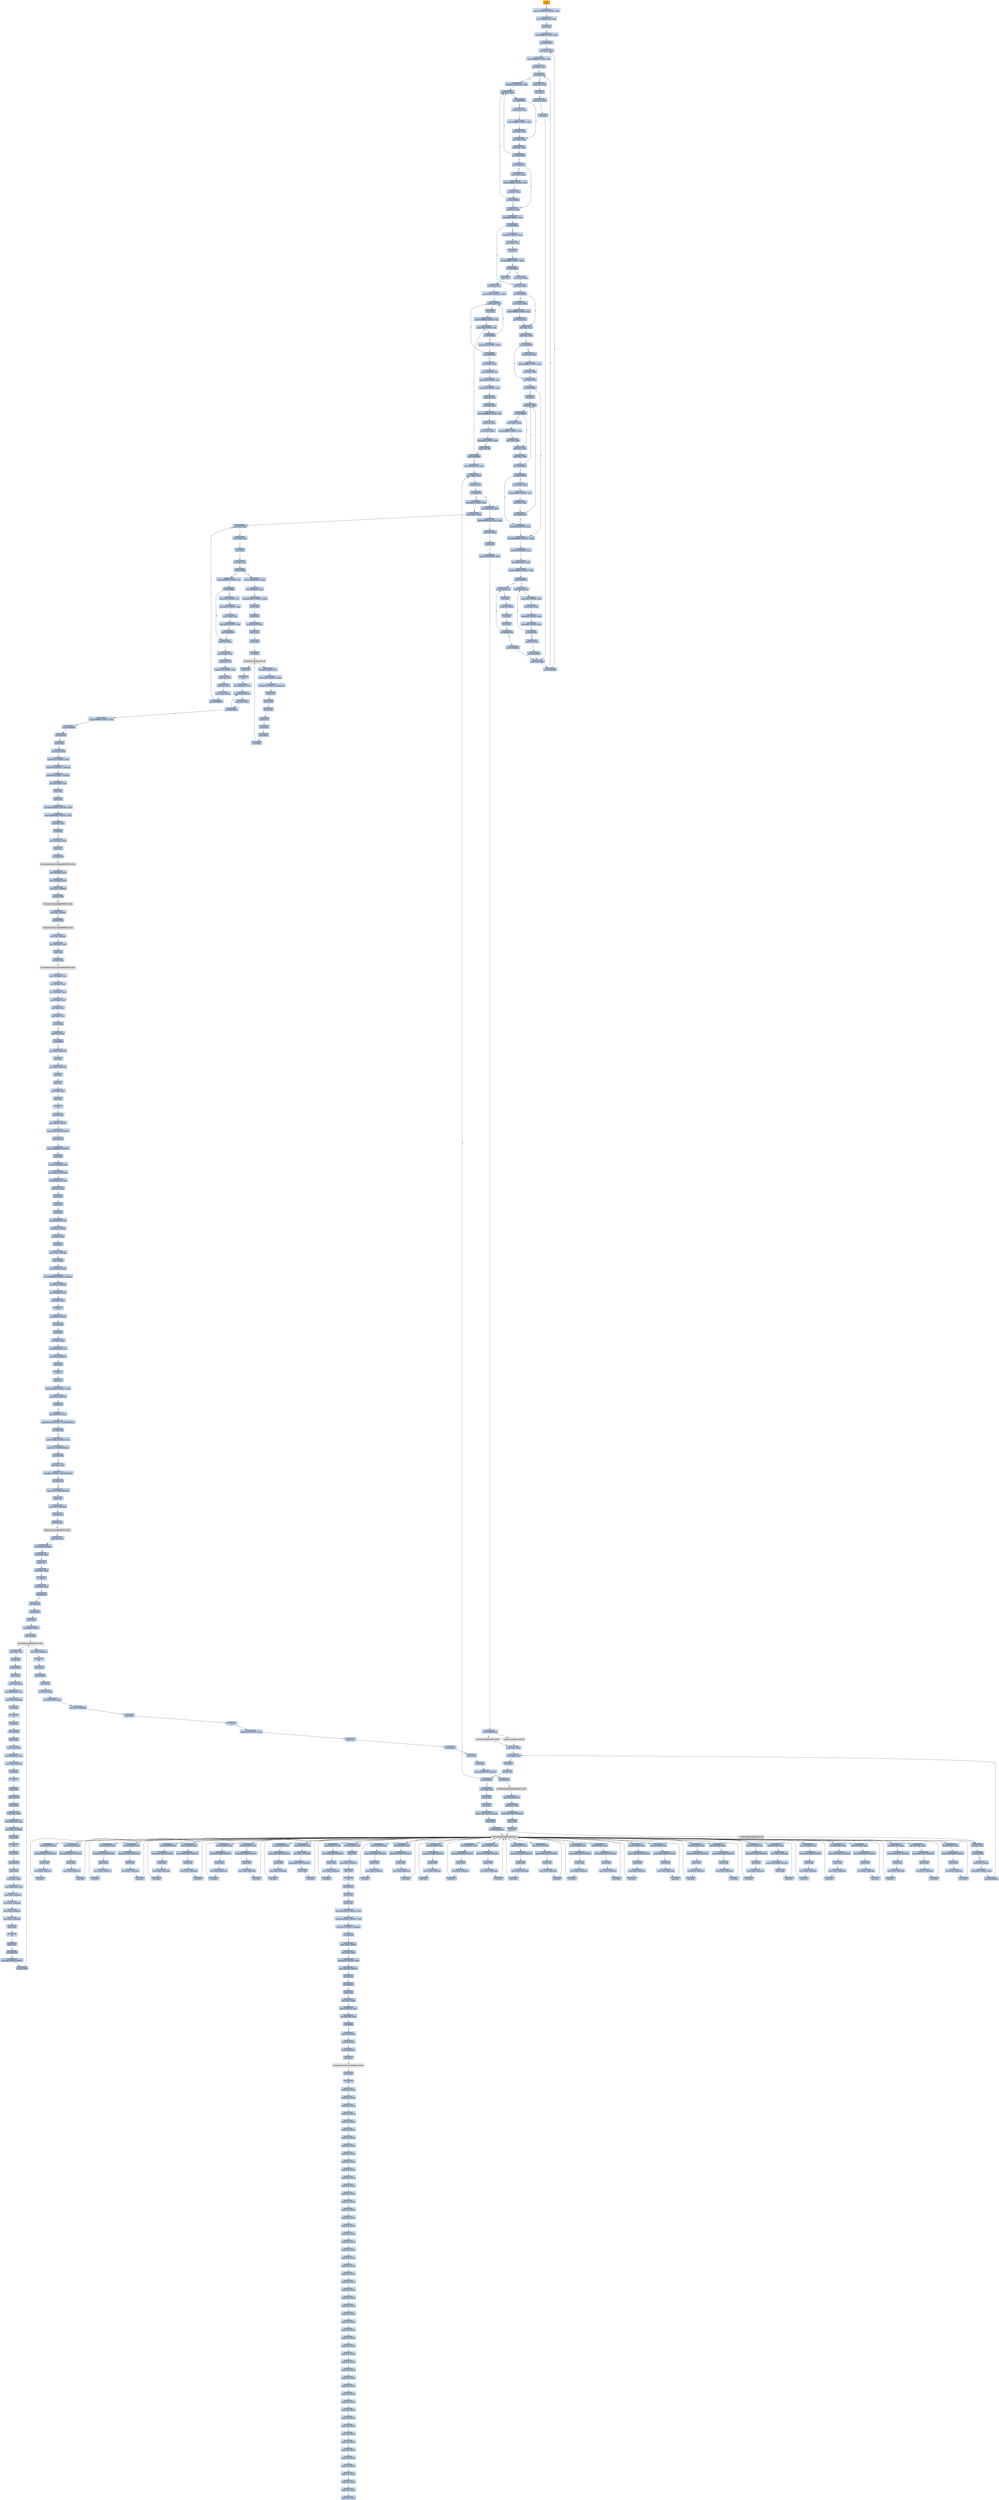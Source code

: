 digraph G {
node[shape=rectangle,style=filled,fillcolor=lightsteelblue,color=lightsteelblue]
bgcolor="transparent"
a0x00428530pusha_[label="start\npusha ",fillcolor="orange",color="lightgrey"];
a0x00428531movl_0x41b000UINT32_esi[label="0x00428531\nmovl $0x41b000<UINT32>, %esi"];
a0x00428536leal__106496esi__edi[label="0x00428536\nleal -106496(%esi), %edi"];
a0x0042853cpushl_edi[label="0x0042853c\npushl %edi"];
a0x0042853dorl_0xffffffffUINT8_ebp[label="0x0042853d\norl $0xffffffff<UINT8>, %ebp"];
a0x00428540jmp_0x00428552[label="0x00428540\njmp 0x00428552"];
a0x00428552movl_esi__ebx[label="0x00428552\nmovl (%esi), %ebx"];
a0x00428554subl_0xfffffffcUINT8_esi[label="0x00428554\nsubl $0xfffffffc<UINT8>, %esi"];
a0x00428557adcl_ebx_ebx[label="0x00428557\nadcl %ebx, %ebx"];
a0x00428559jb_0x00428548[label="0x00428559\njb 0x00428548"];
a0x00428548movb_esi__al[label="0x00428548\nmovb (%esi), %al"];
a0x0042854aincl_esi[label="0x0042854a\nincl %esi"];
a0x0042854bmovb_al_edi_[label="0x0042854b\nmovb %al, (%edi)"];
a0x0042854dincl_edi[label="0x0042854d\nincl %edi"];
a0x0042854eaddl_ebx_ebx[label="0x0042854e\naddl %ebx, %ebx"];
a0x00428550jne_0x00428559[label="0x00428550\njne 0x00428559"];
a0x0042855bmovl_0x1UINT32_eax[label="0x0042855b\nmovl $0x1<UINT32>, %eax"];
a0x00428560addl_ebx_ebx[label="0x00428560\naddl %ebx, %ebx"];
a0x00428562jne_0x0042856b[label="0x00428562\njne 0x0042856b"];
a0x0042856badcl_eax_eax[label="0x0042856b\nadcl %eax, %eax"];
a0x0042856daddl_ebx_ebx[label="0x0042856d\naddl %ebx, %ebx"];
a0x0042856fjae_0x00428560[label="0x0042856f\njae 0x00428560"];
a0x00428571jne_0x0042857c[label="0x00428571\njne 0x0042857c"];
a0x0042857cxorl_ecx_ecx[label="0x0042857c\nxorl %ecx, %ecx"];
a0x0042857esubl_0x3UINT8_eax[label="0x0042857e\nsubl $0x3<UINT8>, %eax"];
a0x00428581jb_0x00428590[label="0x00428581\njb 0x00428590"];
a0x00428590addl_ebx_ebx[label="0x00428590\naddl %ebx, %ebx"];
a0x00428592jne_0x0042859b[label="0x00428592\njne 0x0042859b"];
a0x0042859badcl_ecx_ecx[label="0x0042859b\nadcl %ecx, %ecx"];
a0x0042859daddl_ebx_ebx[label="0x0042859d\naddl %ebx, %ebx"];
a0x0042859fjne_0x004285a8[label="0x0042859f\njne 0x004285a8"];
a0x004285a8adcl_ecx_ecx[label="0x004285a8\nadcl %ecx, %ecx"];
a0x004285aajne_0x004285cc[label="0x004285aa\njne 0x004285cc"];
a0x004285cccmpl_0xfffff300UINT32_ebp[label="0x004285cc\ncmpl $0xfffff300<UINT32>, %ebp"];
a0x004285d2adcl_0x1UINT8_ecx[label="0x004285d2\nadcl $0x1<UINT8>, %ecx"];
a0x004285d5leal_ediebp__edx[label="0x004285d5\nleal (%edi,%ebp), %edx"];
a0x004285d8cmpl_0xfffffffcUINT8_ebp[label="0x004285d8\ncmpl $0xfffffffc<UINT8>, %ebp"];
a0x004285dbjbe_0x004285ec[label="0x004285db\njbe 0x004285ec"];
a0x004285ddmovb_edx__al[label="0x004285dd\nmovb (%edx), %al"];
a0x004285dfincl_edx[label="0x004285df\nincl %edx"];
a0x004285e0movb_al_edi_[label="0x004285e0\nmovb %al, (%edi)"];
a0x004285e2incl_edi[label="0x004285e2\nincl %edi"];
a0x004285e3decl_ecx[label="0x004285e3\ndecl %ecx"];
a0x004285e4jne_0x004285dd[label="0x004285e4\njne 0x004285dd"];
a0x004285e6jmp_0x0042854e[label="0x004285e6\njmp 0x0042854e"];
a0x00428583shll_0x8UINT8_eax[label="0x00428583\nshll $0x8<UINT8>, %eax"];
a0x00428586movb_esi__al[label="0x00428586\nmovb (%esi), %al"];
a0x00428588incl_esi[label="0x00428588\nincl %esi"];
a0x00428589xorl_0xffffffffUINT8_eax[label="0x00428589\nxorl $0xffffffff<UINT8>, %eax"];
a0x0042858cje_0x00428602[label="0x0042858c\nje 0x00428602"];
a0x0042858emovl_eax_ebp[label="0x0042858e\nmovl %eax, %ebp"];
a0x004285ecmovl_edx__eax[label="0x004285ec\nmovl (%edx), %eax"];
a0x004285eeaddl_0x4UINT8_edx[label="0x004285ee\naddl $0x4<UINT8>, %edx"];
a0x004285f1movl_eax_edi_[label="0x004285f1\nmovl %eax, (%edi)"];
a0x004285f3addl_0x4UINT8_edi[label="0x004285f3\naddl $0x4<UINT8>, %edi"];
a0x004285f6subl_0x4UINT8_ecx[label="0x004285f6\nsubl $0x4<UINT8>, %ecx"];
a0x004285f9ja_0x004285ec[label="0x004285f9\nja 0x004285ec"];
a0x004285fbaddl_ecx_edi[label="0x004285fb\naddl %ecx, %edi"];
a0x004285fdjmp_0x0042854e[label="0x004285fd\njmp 0x0042854e"];
a0x00428594movl_esi__ebx[label="0x00428594\nmovl (%esi), %ebx"];
a0x00428596subl_0xfffffffcUINT8_esi[label="0x00428596\nsubl $0xfffffffc<UINT8>, %esi"];
a0x00428599adcl_ebx_ebx[label="0x00428599\nadcl %ebx, %ebx"];
a0x004285acincl_ecx[label="0x004285ac\nincl %ecx"];
a0x004285adaddl_ebx_ebx[label="0x004285ad\naddl %ebx, %ebx"];
a0x004285afjne_0x004285b8[label="0x004285af\njne 0x004285b8"];
a0x004285b8adcl_ecx_ecx[label="0x004285b8\nadcl %ecx, %ecx"];
a0x004285baaddl_ebx_ebx[label="0x004285ba\naddl %ebx, %ebx"];
a0x004285bcjae_0x004285ad[label="0x004285bc\njae 0x004285ad"];
a0x004285bejne_0x004285c9[label="0x004285be\njne 0x004285c9"];
a0x004285c9addl_0x2UINT8_ecx[label="0x004285c9\naddl $0x2<UINT8>, %ecx"];
a0x004285a1movl_esi__ebx[label="0x004285a1\nmovl (%esi), %ebx"];
a0x004285a3subl_0xfffffffcUINT8_esi[label="0x004285a3\nsubl $0xfffffffc<UINT8>, %esi"];
a0x004285a6adcl_ebx_ebx[label="0x004285a6\nadcl %ebx, %ebx"];
a0x00428564movl_esi__ebx[label="0x00428564\nmovl (%esi), %ebx"];
a0x00428566subl_0xfffffffcUINT8_esi[label="0x00428566\nsubl $0xfffffffc<UINT8>, %esi"];
a0x00428569adcl_ebx_ebx[label="0x00428569\nadcl %ebx, %ebx"];
a0x00428573movl_esi__ebx[label="0x00428573\nmovl (%esi), %ebx"];
a0x00428575subl_0xfffffffcUINT8_esi[label="0x00428575\nsubl $0xfffffffc<UINT8>, %esi"];
a0x00428578adcl_ebx_ebx[label="0x00428578\nadcl %ebx, %ebx"];
a0x0042857ajae_0x00428560[label="0x0042857a\njae 0x00428560"];
a0x004285c0movl_esi__ebx[label="0x004285c0\nmovl (%esi), %ebx"];
a0x004285c2subl_0xfffffffcUINT8_esi[label="0x004285c2\nsubl $0xfffffffc<UINT8>, %esi"];
a0x004285c5adcl_ebx_ebx[label="0x004285c5\nadcl %ebx, %ebx"];
a0x004285c7jae_0x004285ad[label="0x004285c7\njae 0x004285ad"];
a0x004285b1movl_esi__ebx[label="0x004285b1\nmovl (%esi), %ebx"];
a0x004285b3subl_0xfffffffcUINT8_esi[label="0x004285b3\nsubl $0xfffffffc<UINT8>, %esi"];
a0x004285b6adcl_ebx_ebx[label="0x004285b6\nadcl %ebx, %ebx"];
a0x00428602popl_esi[label="0x00428602\npopl %esi"];
a0x00428603movl_esi_edi[label="0x00428603\nmovl %esi, %edi"];
a0x00428605movl_0x66eUINT32_ecx[label="0x00428605\nmovl $0x66e<UINT32>, %ecx"];
a0x0042860amovb_edi__al[label="0x0042860a\nmovb (%edi), %al"];
a0x0042860cincl_edi[label="0x0042860c\nincl %edi"];
a0x0042860dsubb_0xffffffe8UINT8_al[label="0x0042860d\nsubb $0xffffffe8<UINT8>, %al"];
a0x0042860fcmpb_0x1UINT8_al[label="0x0042860f\ncmpb $0x1<UINT8>, %al"];
a0x00428611ja_0x0042860a[label="0x00428611\nja 0x0042860a"];
a0x00428613cmpb_0x5UINT8_edi_[label="0x00428613\ncmpb $0x5<UINT8>, (%edi)"];
a0x00428616jne_0x0042860a[label="0x00428616\njne 0x0042860a"];
a0x00428618movl_edi__eax[label="0x00428618\nmovl (%edi), %eax"];
a0x0042861amovb_0x4edi__bl[label="0x0042861a\nmovb 0x4(%edi), %bl"];
a0x0042861dshrw_0x8UINT8_ax[label="0x0042861d\nshrw $0x8<UINT8>, %ax"];
a0x00428621roll_0x10UINT8_eax[label="0x00428621\nroll $0x10<UINT8>, %eax"];
a0x00428624xchgb_al_ah[label="0x00428624\nxchgb %al, %ah"];
a0x00428626subl_edi_eax[label="0x00428626\nsubl %edi, %eax"];
a0x00428628subb_0xffffffe8UINT8_bl[label="0x00428628\nsubb $0xffffffe8<UINT8>, %bl"];
a0x0042862baddl_esi_eax[label="0x0042862b\naddl %esi, %eax"];
a0x0042862dmovl_eax_edi_[label="0x0042862d\nmovl %eax, (%edi)"];
a0x0042862faddl_0x5UINT8_edi[label="0x0042862f\naddl $0x5<UINT8>, %edi"];
a0x00428632movb_bl_al[label="0x00428632\nmovb %bl, %al"];
a0x00428634loop_0x0042860f[label="0x00428634\nloop 0x0042860f"];
a0x00428636leal_0x25000esi__edi[label="0x00428636\nleal 0x25000(%esi), %edi"];
a0x0042863cmovl_edi__eax[label="0x0042863c\nmovl (%edi), %eax"];
a0x0042863eorl_eax_eax[label="0x0042863e\norl %eax, %eax"];
a0x00428640je_0x0042867e[label="0x00428640\nje 0x0042867e"];
a0x00428642movl_0x4edi__ebx[label="0x00428642\nmovl 0x4(%edi), %ebx"];
a0x00428645leal_0x28590eaxesi__eax[label="0x00428645\nleal 0x28590(%eax,%esi), %eax"];
a0x0042864caddl_esi_ebx[label="0x0042864c\naddl %esi, %ebx"];
a0x0042864epushl_eax[label="0x0042864e\npushl %eax"];
a0x0042864faddl_0x8UINT8_edi[label="0x0042864f\naddl $0x8<UINT8>, %edi"];
a0x00428652call_0x28634esi_[label="0x00428652\ncall 0x28634(%esi)"];
LoadLibraryA_kernel32_dll[label="LoadLibraryA@kernel32.dll",fillcolor="lightgrey",color="lightgrey"];
a0x00428658xchgl_eax_ebp[label="0x00428658\nxchgl %eax, %ebp"];
a0x00428659movb_edi__al[label="0x00428659\nmovb (%edi), %al"];
a0x0042865bincl_edi[label="0x0042865b\nincl %edi"];
a0x0042865corb_al_al[label="0x0042865c\norb %al, %al"];
a0x0042865eje_0x0042863c[label="0x0042865e\nje 0x0042863c"];
a0x00428660movl_edi_ecx[label="0x00428660\nmovl %edi, %ecx"];
a0x00428662pushl_edi[label="0x00428662\npushl %edi"];
a0x00428663decl_eax[label="0x00428663\ndecl %eax"];
a0x00428664repnz_scasb_es_edi__al[label="0x00428664\nrepnz scasb %es:(%edi), %al"];
a0x00428666pushl_ebp[label="0x00428666\npushl %ebp"];
a0x00428667call_0x2863cesi_[label="0x00428667\ncall 0x2863c(%esi)"];
GetProcAddress_kernel32_dll[label="GetProcAddress@kernel32.dll",fillcolor="lightgrey",color="lightgrey"];
a0x0042866dorl_eax_eax[label="0x0042866d\norl %eax, %eax"];
a0x0042866fje_0x00428678[label="0x0042866f\nje 0x00428678"];
a0x00428671movl_eax_ebx_[label="0x00428671\nmovl %eax, (%ebx)"];
a0x00428673addl_0x4UINT8_ebx[label="0x00428673\naddl $0x4<UINT8>, %ebx"];
a0x00428676jmp_0x00428659[label="0x00428676\njmp 0x00428659"];
GetProcAddress_KERNEL32_DLL[label="GetProcAddress@KERNEL32.DLL",fillcolor="lightgrey",color="lightgrey"];
LoadLibraryA_KERNEL32_DLL[label="LoadLibraryA@KERNEL32.DLL",fillcolor="lightgrey",color="lightgrey"];
a0x0042867eaddl_0x4UINT8_edi[label="0x0042867e\naddl $0x4<UINT8>, %edi"];
a0x00428681leal__4esi__ebx[label="0x00428681\nleal -4(%esi), %ebx"];
a0x00428684xorl_eax_eax[label="0x00428684\nxorl %eax, %eax"];
a0x00428686movb_edi__al[label="0x00428686\nmovb (%edi), %al"];
a0x00428688incl_edi[label="0x00428688\nincl %edi"];
a0x00428689orl_eax_eax[label="0x00428689\norl %eax, %eax"];
a0x0042868bje_0x004286af[label="0x0042868b\nje 0x004286af"];
a0x0042868dcmpb_0xffffffefUINT8_al[label="0x0042868d\ncmpb $0xffffffef<UINT8>, %al"];
a0x0042868fja_0x004286a2[label="0x0042868f\nja 0x004286a2"];
a0x00428691addl_eax_ebx[label="0x00428691\naddl %eax, %ebx"];
a0x00428693movl_ebx__eax[label="0x00428693\nmovl (%ebx), %eax"];
a0x00428695xchgb_al_ah[label="0x00428695\nxchgb %al, %ah"];
a0x00428697roll_0x10UINT8_eax[label="0x00428697\nroll $0x10<UINT8>, %eax"];
a0x0042869axchgb_al_ah[label="0x0042869a\nxchgb %al, %ah"];
a0x0042869caddl_esi_eax[label="0x0042869c\naddl %esi, %eax"];
a0x0042869emovl_eax_ebx_[label="0x0042869e\nmovl %eax, (%ebx)"];
a0x004286a0jmp_0x00428684[label="0x004286a0\njmp 0x00428684"];
a0x004286a2andb_0xfUINT8_al[label="0x004286a2\nandb $0xf<UINT8>, %al"];
a0x004286a4shll_0x10UINT8_eax[label="0x004286a4\nshll $0x10<UINT8>, %eax"];
a0x004286a7movw_edi__ax[label="0x004286a7\nmovw (%edi), %ax"];
a0x004286aaaddl_0x2UINT8_edi[label="0x004286aa\naddl $0x2<UINT8>, %edi"];
a0x004286adjmp_0x00428691[label="0x004286ad\njmp 0x00428691"];
a0x004286afmovl_0x28640esi__ebp[label="0x004286af\nmovl 0x28640(%esi), %ebp"];
a0x004286b5leal__4096esi__edi[label="0x004286b5\nleal -4096(%esi), %edi"];
a0x004286bbmovl_0x1000UINT32_ebx[label="0x004286bb\nmovl $0x1000<UINT32>, %ebx"];
a0x004286c0pushl_eax[label="0x004286c0\npushl %eax"];
a0x004286c1pushl_esp[label="0x004286c1\npushl %esp"];
a0x004286c2pushl_0x4UINT8[label="0x004286c2\npushl $0x4<UINT8>"];
a0x004286c4pushl_ebx[label="0x004286c4\npushl %ebx"];
a0x004286c5pushl_edi[label="0x004286c5\npushl %edi"];
a0x004286c6call_ebp[label="0x004286c6\ncall %ebp"];
VirtualProtect_kernel32_dll[label="VirtualProtect@kernel32.dll",fillcolor="lightgrey",color="lightgrey"];
a0x004286c8leal_0x217edi__eax[label="0x004286c8\nleal 0x217(%edi), %eax"];
a0x004286ceandb_0x7fUINT8_eax_[label="0x004286ce\nandb $0x7f<UINT8>, (%eax)"];
a0x004286d1andb_0x7fUINT8_0x28eax_[label="0x004286d1\nandb $0x7f<UINT8>, 0x28(%eax)"];
a0x004286d5popl_eax[label="0x004286d5\npopl %eax"];
a0x004286d6pushl_eax[label="0x004286d6\npushl %eax"];
a0x004286d7pushl_esp[label="0x004286d7\npushl %esp"];
a0x004286d8pushl_eax[label="0x004286d8\npushl %eax"];
a0x004286d9pushl_ebx[label="0x004286d9\npushl %ebx"];
a0x004286dapushl_edi[label="0x004286da\npushl %edi"];
a0x004286dbcall_ebp[label="0x004286db\ncall %ebp"];
a0x004286ddpopl_eax[label="0x004286dd\npopl %eax"];
a0x004286depopa_[label="0x004286de\npopa "];
a0x004286dfleal__128esp__eax[label="0x004286df\nleal -128(%esp), %eax"];
a0x004286e3pushl_0x0UINT8[label="0x004286e3\npushl $0x0<UINT8>"];
a0x004286e5cmpl_eax_esp[label="0x004286e5\ncmpl %eax, %esp"];
a0x004286e7jne_0x004286e3[label="0x004286e7\njne 0x004286e3"];
a0x004286e9subl_0xffffff80UINT8_esp[label="0x004286e9\nsubl $0xffffff80<UINT8>, %esp"];
a0x004286ecjmp_0x004058a6[label="0x004286ec\njmp 0x004058a6"];
a0x004058a6call_0x40bee8[label="0x004058a6\ncall 0x40bee8"];
a0x0040bee8pushl_ebp[label="0x0040bee8\npushl %ebp"];
a0x0040bee9movl_esp_ebp[label="0x0040bee9\nmovl %esp, %ebp"];
a0x0040beebsubl_0x14UINT8_esp[label="0x0040beeb\nsubl $0x14<UINT8>, %esp"];
a0x0040beeeandl_0x0UINT8__12ebp_[label="0x0040beee\nandl $0x0<UINT8>, -12(%ebp)"];
a0x0040bef2andl_0x0UINT8__8ebp_[label="0x0040bef2\nandl $0x0<UINT8>, -8(%ebp)"];
a0x0040bef6movl_0x41f358_eax[label="0x0040bef6\nmovl 0x41f358, %eax"];
a0x0040befbpushl_esi[label="0x0040befb\npushl %esi"];
a0x0040befcpushl_edi[label="0x0040befc\npushl %edi"];
a0x0040befdmovl_0xbb40e64eUINT32_edi[label="0x0040befd\nmovl $0xbb40e64e<UINT32>, %edi"];
a0x0040bf02movl_0xffff0000UINT32_esi[label="0x0040bf02\nmovl $0xffff0000<UINT32>, %esi"];
a0x0040bf07cmpl_edi_eax[label="0x0040bf07\ncmpl %edi, %eax"];
a0x0040bf09je_0x40bf18[label="0x0040bf09\nje 0x40bf18"];
a0x0040bf18leal__12ebp__eax[label="0x0040bf18\nleal -12(%ebp), %eax"];
a0x0040bf1bpushl_eax[label="0x0040bf1b\npushl %eax"];
a0x0040bf1ccall_0x413170[label="0x0040bf1c\ncall 0x413170"];
GetSystemTimeAsFileTime_KERNEL32_DLL[label="GetSystemTimeAsFileTime@KERNEL32.DLL",fillcolor="lightgrey",color="lightgrey"];
a0x0040bf22movl__8ebp__eax[label="0x0040bf22\nmovl -8(%ebp), %eax"];
a0x0040bf25xorl__12ebp__eax[label="0x0040bf25\nxorl -12(%ebp), %eax"];
a0x0040bf28movl_eax__4ebp_[label="0x0040bf28\nmovl %eax, -4(%ebp)"];
a0x0040bf2bcall_0x413158[label="0x0040bf2b\ncall 0x413158"];
GetCurrentThreadId_KERNEL32_DLL[label="GetCurrentThreadId@KERNEL32.DLL",fillcolor="lightgrey",color="lightgrey"];
a0x0040bf31xorl_eax__4ebp_[label="0x0040bf31\nxorl %eax, -4(%ebp)"];
a0x0040bf34call_0x41316c[label="0x0040bf34\ncall 0x41316c"];
GetCurrentProcessId_KERNEL32_DLL[label="GetCurrentProcessId@KERNEL32.DLL",fillcolor="lightgrey",color="lightgrey"];
a0x0040bf3axorl_eax__4ebp_[label="0x0040bf3a\nxorl %eax, -4(%ebp)"];
a0x0040bf3dleal__20ebp__eax[label="0x0040bf3d\nleal -20(%ebp), %eax"];
a0x0040bf40pushl_eax[label="0x0040bf40\npushl %eax"];
a0x0040bf41call_0x413168[label="0x0040bf41\ncall 0x413168"];
QueryPerformanceCounter_KERNEL32_DLL[label="QueryPerformanceCounter@KERNEL32.DLL",fillcolor="lightgrey",color="lightgrey"];
a0x0040bf47movl__16ebp__ecx[label="0x0040bf47\nmovl -16(%ebp), %ecx"];
a0x0040bf4aleal__4ebp__eax[label="0x0040bf4a\nleal -4(%ebp), %eax"];
a0x0040bf4dxorl__20ebp__ecx[label="0x0040bf4d\nxorl -20(%ebp), %ecx"];
a0x0040bf50xorl__4ebp__ecx[label="0x0040bf50\nxorl -4(%ebp), %ecx"];
a0x0040bf53xorl_eax_ecx[label="0x0040bf53\nxorl %eax, %ecx"];
a0x0040bf55cmpl_edi_ecx[label="0x0040bf55\ncmpl %edi, %ecx"];
a0x0040bf57jne_0x40bf60[label="0x0040bf57\njne 0x40bf60"];
a0x0040bf60testl_ecx_esi[label="0x0040bf60\ntestl %ecx, %esi"];
a0x0040bf62jne_0x40bf70[label="0x0040bf62\njne 0x40bf70"];
a0x0040bf70movl_ecx_0x41f358[label="0x0040bf70\nmovl %ecx, 0x41f358"];
a0x0040bf76notl_ecx[label="0x0040bf76\nnotl %ecx"];
a0x0040bf78movl_ecx_0x41f35c[label="0x0040bf78\nmovl %ecx, 0x41f35c"];
a0x0040bf7epopl_edi[label="0x0040bf7e\npopl %edi"];
a0x0040bf7fpopl_esi[label="0x0040bf7f\npopl %esi"];
a0x0040bf80movl_ebp_esp[label="0x0040bf80\nmovl %ebp, %esp"];
a0x0040bf82popl_ebp[label="0x0040bf82\npopl %ebp"];
a0x0040bf83ret[label="0x0040bf83\nret"];
a0x004058abjmp_0x40572b[label="0x004058ab\njmp 0x40572b"];
a0x0040572bpushl_0x14UINT8[label="0x0040572b\npushl $0x14<UINT8>"];
a0x0040572dpushl_0x41dbe8UINT32[label="0x0040572d\npushl $0x41dbe8<UINT32>"];
a0x00405732call_0x4065f0[label="0x00405732\ncall 0x4065f0"];
a0x004065f0pushl_0x406650UINT32[label="0x004065f0\npushl $0x406650<UINT32>"];
a0x004065f5pushl_fs_0[label="0x004065f5\npushl %fs:0"];
a0x004065fcmovl_0x10esp__eax[label="0x004065fc\nmovl 0x10(%esp), %eax"];
a0x00406600movl_ebp_0x10esp_[label="0x00406600\nmovl %ebp, 0x10(%esp)"];
a0x00406604leal_0x10esp__ebp[label="0x00406604\nleal 0x10(%esp), %ebp"];
a0x00406608subl_eax_esp[label="0x00406608\nsubl %eax, %esp"];
a0x0040660apushl_ebx[label="0x0040660a\npushl %ebx"];
a0x0040660bpushl_esi[label="0x0040660b\npushl %esi"];
a0x0040660cpushl_edi[label="0x0040660c\npushl %edi"];
a0x0040660dmovl_0x41f358_eax[label="0x0040660d\nmovl 0x41f358, %eax"];
a0x00406612xorl_eax__4ebp_[label="0x00406612\nxorl %eax, -4(%ebp)"];
a0x00406615xorl_ebp_eax[label="0x00406615\nxorl %ebp, %eax"];
a0x00406617pushl_eax[label="0x00406617\npushl %eax"];
a0x00406618movl_esp__24ebp_[label="0x00406618\nmovl %esp, -24(%ebp)"];
a0x0040661bpushl__8ebp_[label="0x0040661b\npushl -8(%ebp)"];
a0x0040661emovl__4ebp__eax[label="0x0040661e\nmovl -4(%ebp), %eax"];
a0x00406621movl_0xfffffffeUINT32__4ebp_[label="0x00406621\nmovl $0xfffffffe<UINT32>, -4(%ebp)"];
a0x00406628movl_eax__8ebp_[label="0x00406628\nmovl %eax, -8(%ebp)"];
a0x0040662bleal__16ebp__eax[label="0x0040662b\nleal -16(%ebp), %eax"];
a0x0040662emovl_eax_fs_0[label="0x0040662e\nmovl %eax, %fs:0"];
a0x00406634ret[label="0x00406634\nret"];
a0x00405737pushl_0x1UINT8[label="0x00405737\npushl $0x1<UINT8>"];
a0x00405739call_0x40be9b[label="0x00405739\ncall 0x40be9b"];
a0x0040be9bpushl_ebp[label="0x0040be9b\npushl %ebp"];
a0x0040be9cmovl_esp_ebp[label="0x0040be9c\nmovl %esp, %ebp"];
a0x0040be9emovl_0x8ebp__eax[label="0x0040be9e\nmovl 0x8(%ebp), %eax"];
a0x0040bea1movl_eax_0x420570[label="0x0040bea1\nmovl %eax, 0x420570"];
a0x0040bea6popl_ebp[label="0x0040bea6\npopl %ebp"];
a0x0040bea7ret[label="0x0040bea7\nret"];
a0x0040573epopl_ecx[label="0x0040573e\npopl %ecx"];
a0x0040573fmovl_0x5a4dUINT32_eax[label="0x0040573f\nmovl $0x5a4d<UINT32>, %eax"];
a0x00405744cmpw_ax_0x400000[label="0x00405744\ncmpw %ax, 0x400000"];
a0x0040574bje_0x405751[label="0x0040574b\nje 0x405751"];
a0x00405751movl_0x40003c_eax[label="0x00405751\nmovl 0x40003c, %eax"];
a0x00405756cmpl_0x4550UINT32_0x400000eax_[label="0x00405756\ncmpl $0x4550<UINT32>, 0x400000(%eax)"];
a0x00405760jne_0x40574d[label="0x00405760\njne 0x40574d"];
a0x00405762movl_0x10bUINT32_ecx[label="0x00405762\nmovl $0x10b<UINT32>, %ecx"];
a0x00405767cmpw_cx_0x400018eax_[label="0x00405767\ncmpw %cx, 0x400018(%eax)"];
a0x0040576ejne_0x40574d[label="0x0040576e\njne 0x40574d"];
a0x00405770xorl_ebx_ebx[label="0x00405770\nxorl %ebx, %ebx"];
a0x00405772cmpl_0xeUINT8_0x400074eax_[label="0x00405772\ncmpl $0xe<UINT8>, 0x400074(%eax)"];
a0x00405779jbe_0x405784[label="0x00405779\njbe 0x405784"];
a0x0040577bcmpl_ebx_0x4000e8eax_[label="0x0040577b\ncmpl %ebx, 0x4000e8(%eax)"];
a0x00405781setne_bl[label="0x00405781\nsetne %bl"];
a0x00405784movl_ebx__28ebp_[label="0x00405784\nmovl %ebx, -28(%ebp)"];
a0x00405787call_0x40914e[label="0x00405787\ncall 0x40914e"];
a0x0040914ecall_0x413144[label="0x0040914e\ncall 0x413144"];
GetProcessHeap_KERNEL32_DLL[label="GetProcessHeap@KERNEL32.DLL",fillcolor="lightgrey",color="lightgrey"];
a0x00409154xorl_ecx_ecx[label="0x00409154\nxorl %ecx, %ecx"];
a0x00409156movl_eax_0x420ba8[label="0x00409156\nmovl %eax, 0x420ba8"];
a0x0040915btestl_eax_eax[label="0x0040915b\ntestl %eax, %eax"];
a0x0040915dsetne_cl[label="0x0040915d\nsetne %cl"];
a0x00409160movl_ecx_eax[label="0x00409160\nmovl %ecx, %eax"];
a0x00409162ret[label="0x00409162\nret"];
a0x0040578ctestl_eax_eax[label="0x0040578c\ntestl %eax, %eax"];
a0x0040578ejne_0x405798[label="0x0040578e\njne 0x405798"];
a0x00405798call_0x40a134[label="0x00405798\ncall 0x40a134"];
a0x0040a134call_0x404447[label="0x0040a134\ncall 0x404447"];
a0x00404447pushl_esi[label="0x00404447\npushl %esi"];
a0x00404448pushl_0x0UINT8[label="0x00404448\npushl $0x0<UINT8>"];
a0x0040444acall_0x4130d0[label="0x0040444a\ncall 0x4130d0"];
EncodePointer_KERNEL32_DLL[label="EncodePointer@KERNEL32.DLL",fillcolor="lightgrey",color="lightgrey"];
a0x00404450movl_eax_esi[label="0x00404450\nmovl %eax, %esi"];
a0x00404452pushl_esi[label="0x00404452\npushl %esi"];
a0x00404453call_0x409141[label="0x00404453\ncall 0x409141"];
a0x00409141pushl_ebp[label="0x00409141\npushl %ebp"];
a0x00409142movl_esp_ebp[label="0x00409142\nmovl %esp, %ebp"];
a0x00409144movl_0x8ebp__eax[label="0x00409144\nmovl 0x8(%ebp), %eax"];
a0x00409147movl_eax_0x420ba0[label="0x00409147\nmovl %eax, 0x420ba0"];
a0x0040914cpopl_ebp[label="0x0040914c\npopl %ebp"];
a0x0040914dret[label="0x0040914d\nret"];
a0x00404458pushl_esi[label="0x00404458\npushl %esi"];
a0x00404459call_0x406909[label="0x00404459\ncall 0x406909"];
a0x00406909pushl_ebp[label="0x00406909\npushl %ebp"];
a0x0040690amovl_esp_ebp[label="0x0040690a\nmovl %esp, %ebp"];
a0x0040690cmovl_0x8ebp__eax[label="0x0040690c\nmovl 0x8(%ebp), %eax"];
a0x0040690fmovl_eax_0x42045c[label="0x0040690f\nmovl %eax, 0x42045c"];
a0x00406914popl_ebp[label="0x00406914\npopl %ebp"];
a0x00406915ret[label="0x00406915\nret"];
a0x0040445epushl_esi[label="0x0040445e\npushl %esi"];
a0x0040445fcall_0x40a735[label="0x0040445f\ncall 0x40a735"];
a0x0040a735pushl_ebp[label="0x0040a735\npushl %ebp"];
a0x0040a736movl_esp_ebp[label="0x0040a736\nmovl %esp, %ebp"];
a0x0040a738movl_0x8ebp__eax[label="0x0040a738\nmovl 0x8(%ebp), %eax"];
a0x0040a73bmovl_eax_0x420ef0[label="0x0040a73b\nmovl %eax, 0x420ef0"];
a0x0040a740popl_ebp[label="0x0040a740\npopl %ebp"];
a0x0040a741ret[label="0x0040a741\nret"];
a0x00404464pushl_esi[label="0x00404464\npushl %esi"];
a0x00404465call_0x40a74f[label="0x00404465\ncall 0x40a74f"];
a0x0040a74fpushl_ebp[label="0x0040a74f\npushl %ebp"];
a0x0040a750movl_esp_ebp[label="0x0040a750\nmovl %esp, %ebp"];
a0x0040a752movl_0x8ebp__eax[label="0x0040a752\nmovl 0x8(%ebp), %eax"];
a0x0040a755movl_eax_0x420ef4[label="0x0040a755\nmovl %eax, 0x420ef4"];
a0x0040a75amovl_eax_0x420ef8[label="0x0040a75a\nmovl %eax, 0x420ef8"];
a0x0040a75fmovl_eax_0x420efc[label="0x0040a75f\nmovl %eax, 0x420efc"];
a0x0040a764movl_eax_0x420f00[label="0x0040a764\nmovl %eax, 0x420f00"];
a0x0040a769popl_ebp[label="0x0040a769\npopl %ebp"];
a0x0040a76aret[label="0x0040a76a\nret"];
a0x0040446apushl_esi[label="0x0040446a\npushl %esi"];
a0x0040446bcall_0x40a724[label="0x0040446b\ncall 0x40a724"];
a0x0040a724pushl_0x40a6f0UINT32[label="0x0040a724\npushl $0x40a6f0<UINT32>"];
a0x0040a729call_0x4130d0[label="0x0040a729\ncall 0x4130d0"];
a0x0040a72fmovl_eax_0x420eec[label="0x0040a72f\nmovl %eax, 0x420eec"];
a0x0040a734ret[label="0x0040a734\nret"];
a0x00404470pushl_esi[label="0x00404470\npushl %esi"];
a0x00404471call_0x40a960[label="0x00404471\ncall 0x40a960"];
a0x0040a960pushl_ebp[label="0x0040a960\npushl %ebp"];
a0x0040a961movl_esp_ebp[label="0x0040a961\nmovl %esp, %ebp"];
a0x0040a963movl_0x8ebp__eax[label="0x0040a963\nmovl 0x8(%ebp), %eax"];
a0x0040a966movl_eax_0x420f08[label="0x0040a966\nmovl %eax, 0x420f08"];
a0x0040a96bpopl_ebp[label="0x0040a96b\npopl %ebp"];
a0x0040a96cret[label="0x0040a96c\nret"];
a0x00404476addl_0x18UINT8_esp[label="0x00404476\naddl $0x18<UINT8>, %esp"];
a0x00404479popl_esi[label="0x00404479\npopl %esi"];
a0x0040447ajmp_0x408c2f[label="0x0040447a\njmp 0x408c2f"];
a0x00408c2fpushl_esi[label="0x00408c2f\npushl %esi"];
a0x00408c30pushl_edi[label="0x00408c30\npushl %edi"];
a0x00408c31pushl_0x419e34UINT32[label="0x00408c31\npushl $0x419e34<UINT32>"];
a0x00408c36call_0x413140[label="0x00408c36\ncall 0x413140"];
GetModuleHandleW_KERNEL32_DLL[label="GetModuleHandleW@KERNEL32.DLL",fillcolor="lightgrey",color="lightgrey"];
a0x00408c3cmovl_0x4130a8_esi[label="0x00408c3c\nmovl 0x4130a8, %esi"];
a0x00408c42movl_eax_edi[label="0x00408c42\nmovl %eax, %edi"];
a0x00408c44pushl_0x419e50UINT32[label="0x00408c44\npushl $0x419e50<UINT32>"];
a0x00408c49pushl_edi[label="0x00408c49\npushl %edi"];
a0x00408c4acall_esi[label="0x00408c4a\ncall %esi"];
a0x00408c4cxorl_0x41f358_eax[label="0x00408c4c\nxorl 0x41f358, %eax"];
a0x00408c52pushl_0x419e5cUINT32[label="0x00408c52\npushl $0x419e5c<UINT32>"];
a0x00408c57pushl_edi[label="0x00408c57\npushl %edi"];
a0x00408c58movl_eax_0x421060[label="0x00408c58\nmovl %eax, 0x421060"];
a0x00408c5dcall_esi[label="0x00408c5d\ncall %esi"];
a0x00408c5fxorl_0x41f358_eax[label="0x00408c5f\nxorl 0x41f358, %eax"];
a0x00408c65pushl_0x419e64UINT32[label="0x00408c65\npushl $0x419e64<UINT32>"];
a0x00408c6apushl_edi[label="0x00408c6a\npushl %edi"];
a0x00408c6bmovl_eax_0x421064[label="0x00408c6b\nmovl %eax, 0x421064"];
a0x00408c70call_esi[label="0x00408c70\ncall %esi"];
a0x00408c72xorl_0x41f358_eax[label="0x00408c72\nxorl 0x41f358, %eax"];
a0x00408c78pushl_0x419e70UINT32[label="0x00408c78\npushl $0x419e70<UINT32>"];
a0x00408c7dpushl_edi[label="0x00408c7d\npushl %edi"];
a0x00408c7emovl_eax_0x421068[label="0x00408c7e\nmovl %eax, 0x421068"];
a0x00408c83call_esi[label="0x00408c83\ncall %esi"];
a0x00408c85xorl_0x41f358_eax[label="0x00408c85\nxorl 0x41f358, %eax"];
a0x00408c8bpushl_0x419e7cUINT32[label="0x00408c8b\npushl $0x419e7c<UINT32>"];
a0x00408c90pushl_edi[label="0x00408c90\npushl %edi"];
a0x00408c91movl_eax_0x42106c[label="0x00408c91\nmovl %eax, 0x42106c"];
a0x00408c96call_esi[label="0x00408c96\ncall %esi"];
a0x00408c98xorl_0x41f358_eax[label="0x00408c98\nxorl 0x41f358, %eax"];
a0x00408c9epushl_0x419e98UINT32[label="0x00408c9e\npushl $0x419e98<UINT32>"];
a0x00408ca3pushl_edi[label="0x00408ca3\npushl %edi"];
a0x00408ca4movl_eax_0x421070[label="0x00408ca4\nmovl %eax, 0x421070"];
a0x00408ca9call_esi[label="0x00408ca9\ncall %esi"];
a0x00408cabxorl_0x41f358_eax[label="0x00408cab\nxorl 0x41f358, %eax"];
a0x00408cb1pushl_0x419ea8UINT32[label="0x00408cb1\npushl $0x419ea8<UINT32>"];
a0x00408cb6pushl_edi[label="0x00408cb6\npushl %edi"];
a0x00408cb7movl_eax_0x421074[label="0x00408cb7\nmovl %eax, 0x421074"];
a0x00408cbccall_esi[label="0x00408cbc\ncall %esi"];
a0x00408cbexorl_0x41f358_eax[label="0x00408cbe\nxorl 0x41f358, %eax"];
a0x00408cc4pushl_0x419ebcUINT32[label="0x00408cc4\npushl $0x419ebc<UINT32>"];
a0x00408cc9pushl_edi[label="0x00408cc9\npushl %edi"];
a0x00408ccamovl_eax_0x421078[label="0x00408cca\nmovl %eax, 0x421078"];
a0x00408ccfcall_esi[label="0x00408ccf\ncall %esi"];
a0x00408cd1xorl_0x41f358_eax[label="0x00408cd1\nxorl 0x41f358, %eax"];
a0x00408cd7pushl_0x419ed4UINT32[label="0x00408cd7\npushl $0x419ed4<UINT32>"];
a0x00408cdcpushl_edi[label="0x00408cdc\npushl %edi"];
a0x00408cddmovl_eax_0x42107c[label="0x00408cdd\nmovl %eax, 0x42107c"];
a0x00408ce2call_esi[label="0x00408ce2\ncall %esi"];
a0x00408ce4xorl_0x41f358_eax[label="0x00408ce4\nxorl 0x41f358, %eax"];
a0x00408ceapushl_0x419eecUINT32[label="0x00408cea\npushl $0x419eec<UINT32>"];
a0x00408cefpushl_edi[label="0x00408cef\npushl %edi"];
a0x00408cf0movl_eax_0x421080[label="0x00408cf0\nmovl %eax, 0x421080"];
a0x00408cf5call_esi[label="0x00408cf5\ncall %esi"];
a0x00408cf7xorl_0x41f358_eax[label="0x00408cf7\nxorl 0x41f358, %eax"];
a0x00408cfdpushl_0x419f00UINT32[label="0x00408cfd\npushl $0x419f00<UINT32>"];
a0x00408d02pushl_edi[label="0x00408d02\npushl %edi"];
a0x00408d03movl_eax_0x421084[label="0x00408d03\nmovl %eax, 0x421084"];
a0x00408d08call_esi[label="0x00408d08\ncall %esi"];
a0x00408d0axorl_0x41f358_eax[label="0x00408d0a\nxorl 0x41f358, %eax"];
a0x00408d10pushl_0x419f20UINT32[label="0x00408d10\npushl $0x419f20<UINT32>"];
a0x00408d15pushl_edi[label="0x00408d15\npushl %edi"];
a0x00408d16movl_eax_0x421088[label="0x00408d16\nmovl %eax, 0x421088"];
a0x00408d1bcall_esi[label="0x00408d1b\ncall %esi"];
a0x00408d1dxorl_0x41f358_eax[label="0x00408d1d\nxorl 0x41f358, %eax"];
a0x00408d23pushl_0x419f38UINT32[label="0x00408d23\npushl $0x419f38<UINT32>"];
a0x00408d28pushl_edi[label="0x00408d28\npushl %edi"];
a0x00408d29movl_eax_0x42108c[label="0x00408d29\nmovl %eax, 0x42108c"];
a0x00408d2ecall_esi[label="0x00408d2e\ncall %esi"];
a0x00408d30xorl_0x41f358_eax[label="0x00408d30\nxorl 0x41f358, %eax"];
a0x00408d36pushl_0x419f50UINT32[label="0x00408d36\npushl $0x419f50<UINT32>"];
a0x00408d3bpushl_edi[label="0x00408d3b\npushl %edi"];
a0x00408d3cmovl_eax_0x421090[label="0x00408d3c\nmovl %eax, 0x421090"];
a0x00408d41call_esi[label="0x00408d41\ncall %esi"];
a0x00408d43xorl_0x41f358_eax[label="0x00408d43\nxorl 0x41f358, %eax"];
a0x00408d49pushl_0x419f64UINT32[label="0x00408d49\npushl $0x419f64<UINT32>"];
a0x00408d4epushl_edi[label="0x00408d4e\npushl %edi"];
a0x00408d4fmovl_eax_0x421094[label="0x00408d4f\nmovl %eax, 0x421094"];
a0x00408d54call_esi[label="0x00408d54\ncall %esi"];
a0x00408d56xorl_0x41f358_eax[label="0x00408d56\nxorl 0x41f358, %eax"];
a0x00408d5cmovl_eax_0x421098[label="0x00408d5c\nmovl %eax, 0x421098"];
a0x00408d61pushl_0x419f78UINT32[label="0x00408d61\npushl $0x419f78<UINT32>"];
a0x00408d66pushl_edi[label="0x00408d66\npushl %edi"];
a0x00408d67call_esi[label="0x00408d67\ncall %esi"];
a0x00408d69xorl_0x41f358_eax[label="0x00408d69\nxorl 0x41f358, %eax"];
a0x00408d6fpushl_0x419f94UINT32[label="0x00408d6f\npushl $0x419f94<UINT32>"];
a0x00408d74pushl_edi[label="0x00408d74\npushl %edi"];
a0x00408d75movl_eax_0x42109c[label="0x00408d75\nmovl %eax, 0x42109c"];
a0x00408d7acall_esi[label="0x00408d7a\ncall %esi"];
a0x00408d7cxorl_0x41f358_eax[label="0x00408d7c\nxorl 0x41f358, %eax"];
a0x00408d82pushl_0x419fb4UINT32[label="0x00408d82\npushl $0x419fb4<UINT32>"];
a0x00408d87pushl_edi[label="0x00408d87\npushl %edi"];
a0x00408d88movl_eax_0x4210a0[label="0x00408d88\nmovl %eax, 0x4210a0"];
a0x00408d8dcall_esi[label="0x00408d8d\ncall %esi"];
a0x00408d8fxorl_0x41f358_eax[label="0x00408d8f\nxorl 0x41f358, %eax"];
a0x00408d95pushl_0x419fd0UINT32[label="0x00408d95\npushl $0x419fd0<UINT32>"];
a0x00408d9apushl_edi[label="0x00408d9a\npushl %edi"];
a0x00408d9bmovl_eax_0x4210a4[label="0x00408d9b\nmovl %eax, 0x4210a4"];
a0x00408da0call_esi[label="0x00408da0\ncall %esi"];
a0x00408da2xorl_0x41f358_eax[label="0x00408da2\nxorl 0x41f358, %eax"];
a0x00408da8pushl_0x419ff0UINT32[label="0x00408da8\npushl $0x419ff0<UINT32>"];
a0x00408dadpushl_edi[label="0x00408dad\npushl %edi"];
a0x00408daemovl_eax_0x4210a8[label="0x00408dae\nmovl %eax, 0x4210a8"];
a0x00408db3call_esi[label="0x00408db3\ncall %esi"];
a0x00408db5xorl_0x41f358_eax[label="0x00408db5\nxorl 0x41f358, %eax"];
a0x00408dbbpushl_0x41a004UINT32[label="0x00408dbb\npushl $0x41a004<UINT32>"];
a0x00408dc0pushl_edi[label="0x00408dc0\npushl %edi"];
a0x00408dc1movl_eax_0x4210ac[label="0x00408dc1\nmovl %eax, 0x4210ac"];
a0x00408dc6call_esi[label="0x00408dc6\ncall %esi"];
a0x00408dc8xorl_0x41f358_eax[label="0x00408dc8\nxorl 0x41f358, %eax"];
a0x00408dcepushl_0x41a020UINT32[label="0x00408dce\npushl $0x41a020<UINT32>"];
a0x00408dd3pushl_edi[label="0x00408dd3\npushl %edi"];
a0x00408dd4movl_eax_0x4210b0[label="0x00408dd4\nmovl %eax, 0x4210b0"];
a0x00408dd9call_esi[label="0x00408dd9\ncall %esi"];
a0x00408ddbxorl_0x41f358_eax[label="0x00408ddb\nxorl 0x41f358, %eax"];
a0x00408de1pushl_0x41a034UINT32[label="0x00408de1\npushl $0x41a034<UINT32>"];
a0x00408de6pushl_edi[label="0x00408de6\npushl %edi"];
a0x00408de7movl_eax_0x4210b8[label="0x00408de7\nmovl %eax, 0x4210b8"];
a0x00408deccall_esi[label="0x00408dec\ncall %esi"];
a0x00408deexorl_0x41f358_eax[label="0x00408dee\nxorl 0x41f358, %eax"];
a0x00408df4pushl_0x41a044UINT32[label="0x00408df4\npushl $0x41a044<UINT32>"];
a0x00408df9pushl_edi[label="0x00408df9\npushl %edi"];
a0x00408dfamovl_eax_0x4210b4[label="0x00408dfa\nmovl %eax, 0x4210b4"];
a0x00408dffcall_esi[label="0x00408dff\ncall %esi"];
a0x00408e01xorl_0x41f358_eax[label="0x00408e01\nxorl 0x41f358, %eax"];
a0x00408e07pushl_0x41a054UINT32[label="0x00408e07\npushl $0x41a054<UINT32>"];
a0x00408e0cpushl_edi[label="0x00408e0c\npushl %edi"];
a0x00408e0dmovl_eax_0x4210bc[label="0x00408e0d\nmovl %eax, 0x4210bc"];
a0x00408e12call_esi[label="0x00408e12\ncall %esi"];
a0x00408e14xorl_0x41f358_eax[label="0x00408e14\nxorl 0x41f358, %eax"];
a0x00408e1apushl_0x41a064UINT32[label="0x00408e1a\npushl $0x41a064<UINT32>"];
a0x00408e1fpushl_edi[label="0x00408e1f\npushl %edi"];
a0x00408e20movl_eax_0x4210c0[label="0x00408e20\nmovl %eax, 0x4210c0"];
a0x00408e25call_esi[label="0x00408e25\ncall %esi"];
a0x00408e27xorl_0x41f358_eax[label="0x00408e27\nxorl 0x41f358, %eax"];
a0x00408e2dpushl_0x41a074UINT32[label="0x00408e2d\npushl $0x41a074<UINT32>"];
a0x00408e32pushl_edi[label="0x00408e32\npushl %edi"];
a0x00408e33movl_eax_0x4210c4[label="0x00408e33\nmovl %eax, 0x4210c4"];
a0x00408e38call_esi[label="0x00408e38\ncall %esi"];
a0x00408e3axorl_0x41f358_eax[label="0x00408e3a\nxorl 0x41f358, %eax"];
a0x00408e40pushl_0x41a090UINT32[label="0x00408e40\npushl $0x41a090<UINT32>"];
a0x00408e45pushl_edi[label="0x00408e45\npushl %edi"];
a0x00408e46movl_eax_0x4210c8[label="0x00408e46\nmovl %eax, 0x4210c8"];
a0x00408e4bcall_esi[label="0x00408e4b\ncall %esi"];
a0x00408e4dxorl_0x41f358_eax[label="0x00408e4d\nxorl 0x41f358, %eax"];
a0x00408e53pushl_0x41a0a4UINT32[label="0x00408e53\npushl $0x41a0a4<UINT32>"];
a0x00408e58pushl_edi[label="0x00408e58\npushl %edi"];
a0x00408e59movl_eax_0x4210cc[label="0x00408e59\nmovl %eax, 0x4210cc"];
a0x00408e5ecall_esi[label="0x00408e5e\ncall %esi"];
a0x00408e60xorl_0x41f358_eax[label="0x00408e60\nxorl 0x41f358, %eax"];
a0x00408e66pushl_0x41a0b4UINT32[label="0x00408e66\npushl $0x41a0b4<UINT32>"];
a0x00408e6bpushl_edi[label="0x00408e6b\npushl %edi"];
a0x00408e6cmovl_eax_0x4210d0[label="0x00408e6c\nmovl %eax, 0x4210d0"];
a0x00408e71call_esi[label="0x00408e71\ncall %esi"];
a0x00408e73xorl_0x41f358_eax[label="0x00408e73\nxorl 0x41f358, %eax"];
a0x00408e79pushl_0x41a0c8UINT32[label="0x00408e79\npushl $0x41a0c8<UINT32>"];
a0x00408e7epushl_edi[label="0x00408e7e\npushl %edi"];
a0x00408e7fmovl_eax_0x4210d4[label="0x00408e7f\nmovl %eax, 0x4210d4"];
a0x00408e84call_esi[label="0x00408e84\ncall %esi"];
a0x00408e86xorl_0x41f358_eax[label="0x00408e86\nxorl 0x41f358, %eax"];
a0x00408e8cmovl_eax_0x4210d8[label="0x00408e8c\nmovl %eax, 0x4210d8"];
a0x00408e91pushl_0x41a0d8UINT32[label="0x00408e91\npushl $0x41a0d8<UINT32>"];
a0x00408e96pushl_edi[label="0x00408e96\npushl %edi"];
a0x00408e97call_esi[label="0x00408e97\ncall %esi"];
a0x00408e99xorl_0x41f358_eax[label="0x00408e99\nxorl 0x41f358, %eax"];
a0x00408e9fpushl_0x41a0f8UINT32[label="0x00408e9f\npushl $0x41a0f8<UINT32>"];
a0x00408ea4pushl_edi[label="0x00408ea4\npushl %edi"];
a0x00408ea5movl_eax_0x4210dc[label="0x00408ea5\nmovl %eax, 0x4210dc"];
a0x00408eaacall_esi[label="0x00408eaa\ncall %esi"];
a0x00408eacxorl_0x41f358_eax[label="0x00408eac\nxorl 0x41f358, %eax"];
a0x00408eb2popl_edi[label="0x00408eb2\npopl %edi"];
a0x00408eb3movl_eax_0x4210e0[label="0x00408eb3\nmovl %eax, 0x4210e0"];
a0x00408eb8popl_esi[label="0x00408eb8\npopl %esi"];
a0x00408eb9ret[label="0x00408eb9\nret"];
a0x0040a139call_0x405a7e[label="0x0040a139\ncall 0x405a7e"];
a0x00405a7epushl_esi[label="0x00405a7e\npushl %esi"];
a0x00405a7fpushl_edi[label="0x00405a7f\npushl %edi"];
a0x00405a80movl_0x41f370UINT32_esi[label="0x00405a80\nmovl $0x41f370<UINT32>, %esi"];
a0x00405a85movl_0x420308UINT32_edi[label="0x00405a85\nmovl $0x420308<UINT32>, %edi"];
a0x00405a8acmpl_0x1UINT8_0x4esi_[label="0x00405a8a\ncmpl $0x1<UINT8>, 0x4(%esi)"];
a0x00405a8ejne_0x405aa6[label="0x00405a8e\njne 0x405aa6"];
a0x00405a90pushl_0x0UINT8[label="0x00405a90\npushl $0x0<UINT8>"];
a0x00405a92movl_edi_esi_[label="0x00405a92\nmovl %edi, (%esi)"];
a0x00405a94addl_0x18UINT8_edi[label="0x00405a94\naddl $0x18<UINT8>, %edi"];
a0x00405a97pushl_0xfa0UINT32[label="0x00405a97\npushl $0xfa0<UINT32>"];
a0x00405a9cpushl_esi_[label="0x00405a9c\npushl (%esi)"];
a0x00405a9ecall_0x408bc1[label="0x00405a9e\ncall 0x408bc1"];
a0x00408bc1pushl_ebp[label="0x00408bc1\npushl %ebp"];
a0x00408bc2movl_esp_ebp[label="0x00408bc2\nmovl %esp, %ebp"];
a0x00408bc4movl_0x421070_eax[label="0x00408bc4\nmovl 0x421070, %eax"];
a0x00408bc9xorl_0x41f358_eax[label="0x00408bc9\nxorl 0x41f358, %eax"];
a0x00408bcfje_0x408bde[label="0x00408bcf\nje 0x408bde"];
a0x00408bd1pushl_0x10ebp_[label="0x00408bd1\npushl 0x10(%ebp)"];
a0x00408bd4pushl_0xcebp_[label="0x00408bd4\npushl 0xc(%ebp)"];
a0x00408bd7pushl_0x8ebp_[label="0x00408bd7\npushl 0x8(%ebp)"];
a0x00408bdacall_eax[label="0x00408bda\ncall %eax"];
InitializeCriticalSectionEx_kernel32_dll[label="InitializeCriticalSectionEx@kernel32.dll",fillcolor="lightgrey",color="lightgrey"];
a0x00408bdcpopl_ebp[label="0x00408bdc\npopl %ebp"];
a0x00408bddret[label="0x00408bdd\nret"];
a0x00000fa0addb_al_eax_[label="0x00000fa0\naddb %al, (%eax)"];
a0x00000fa2addb_al_eax_[label="0x00000fa2\naddb %al, (%eax)"];
a0x00000fa4addb_al_eax_[label="0x00000fa4\naddb %al, (%eax)"];
a0x00000fa6addb_al_eax_[label="0x00000fa6\naddb %al, (%eax)"];
a0x00000fa8addb_al_eax_[label="0x00000fa8\naddb %al, (%eax)"];
a0x00000faaaddb_al_eax_[label="0x00000faa\naddb %al, (%eax)"];
a0x00000facaddb_al_eax_[label="0x00000fac\naddb %al, (%eax)"];
a0x00000faeaddb_al_eax_[label="0x00000fae\naddb %al, (%eax)"];
a0x00000fb0addb_al_eax_[label="0x00000fb0\naddb %al, (%eax)"];
a0x00000fb2addb_al_eax_[label="0x00000fb2\naddb %al, (%eax)"];
a0x00000fb4addb_al_eax_[label="0x00000fb4\naddb %al, (%eax)"];
a0x00000fb6addb_al_eax_[label="0x00000fb6\naddb %al, (%eax)"];
a0x00000fb8addb_al_eax_[label="0x00000fb8\naddb %al, (%eax)"];
a0x00000fbaaddb_al_eax_[label="0x00000fba\naddb %al, (%eax)"];
a0x00000fbcaddb_al_eax_[label="0x00000fbc\naddb %al, (%eax)"];
a0x00000fbeaddb_al_eax_[label="0x00000fbe\naddb %al, (%eax)"];
a0x00000fc0addb_al_eax_[label="0x00000fc0\naddb %al, (%eax)"];
a0x00000fc2addb_al_eax_[label="0x00000fc2\naddb %al, (%eax)"];
a0x00000fc4addb_al_eax_[label="0x00000fc4\naddb %al, (%eax)"];
a0x00000fc6addb_al_eax_[label="0x00000fc6\naddb %al, (%eax)"];
a0x00000fc8addb_al_eax_[label="0x00000fc8\naddb %al, (%eax)"];
a0x00000fcaaddb_al_eax_[label="0x00000fca\naddb %al, (%eax)"];
a0x00000fccaddb_al_eax_[label="0x00000fcc\naddb %al, (%eax)"];
a0x00000fceaddb_al_eax_[label="0x00000fce\naddb %al, (%eax)"];
a0x00000fd0addb_al_eax_[label="0x00000fd0\naddb %al, (%eax)"];
a0x00000fd2addb_al_eax_[label="0x00000fd2\naddb %al, (%eax)"];
a0x00000fd4addb_al_eax_[label="0x00000fd4\naddb %al, (%eax)"];
a0x00000fd6addb_al_eax_[label="0x00000fd6\naddb %al, (%eax)"];
a0x00000fd8addb_al_eax_[label="0x00000fd8\naddb %al, (%eax)"];
a0x00000fdaaddb_al_eax_[label="0x00000fda\naddb %al, (%eax)"];
a0x00000fdcaddb_al_eax_[label="0x00000fdc\naddb %al, (%eax)"];
a0x00000fdeaddb_al_eax_[label="0x00000fde\naddb %al, (%eax)"];
a0x00000fe0addb_al_eax_[label="0x00000fe0\naddb %al, (%eax)"];
a0x00000fe2addb_al_eax_[label="0x00000fe2\naddb %al, (%eax)"];
a0x00000fe4addb_al_eax_[label="0x00000fe4\naddb %al, (%eax)"];
a0x00000fe6addb_al_eax_[label="0x00000fe6\naddb %al, (%eax)"];
a0x00000fe8addb_al_eax_[label="0x00000fe8\naddb %al, (%eax)"];
a0x00000feaaddb_al_eax_[label="0x00000fea\naddb %al, (%eax)"];
a0x00000fecaddb_al_eax_[label="0x00000fec\naddb %al, (%eax)"];
a0x00000feeaddb_al_eax_[label="0x00000fee\naddb %al, (%eax)"];
a0x00000ff0addb_al_eax_[label="0x00000ff0\naddb %al, (%eax)"];
a0x00000ff2addb_al_eax_[label="0x00000ff2\naddb %al, (%eax)"];
a0x00000ff4addb_al_eax_[label="0x00000ff4\naddb %al, (%eax)"];
a0x00000ff6addb_al_eax_[label="0x00000ff6\naddb %al, (%eax)"];
a0x00000ff8addb_al_eax_[label="0x00000ff8\naddb %al, (%eax)"];
a0x00000ffaaddb_al_eax_[label="0x00000ffa\naddb %al, (%eax)"];
a0x00000ffcaddb_al_eax_[label="0x00000ffc\naddb %al, (%eax)"];
a0x00000ffeaddb_al_eax_[label="0x00000ffe\naddb %al, (%eax)"];
a0x00001000addb_al_eax_[label="0x00001000\naddb %al, (%eax)"];
a0x00001002addb_al_eax_[label="0x00001002\naddb %al, (%eax)"];
a0x00001004addb_al_eax_[label="0x00001004\naddb %al, (%eax)"];
a0x00001006addb_al_eax_[label="0x00001006\naddb %al, (%eax)"];
a0x00428530pusha_ -> a0x00428531movl_0x41b000UINT32_esi [color="#000000"];
a0x00428531movl_0x41b000UINT32_esi -> a0x00428536leal__106496esi__edi [color="#000000"];
a0x00428536leal__106496esi__edi -> a0x0042853cpushl_edi [color="#000000"];
a0x0042853cpushl_edi -> a0x0042853dorl_0xffffffffUINT8_ebp [color="#000000"];
a0x0042853dorl_0xffffffffUINT8_ebp -> a0x00428540jmp_0x00428552 [color="#000000"];
a0x00428540jmp_0x00428552 -> a0x00428552movl_esi__ebx [color="#000000"];
a0x00428552movl_esi__ebx -> a0x00428554subl_0xfffffffcUINT8_esi [color="#000000"];
a0x00428554subl_0xfffffffcUINT8_esi -> a0x00428557adcl_ebx_ebx [color="#000000"];
a0x00428557adcl_ebx_ebx -> a0x00428559jb_0x00428548 [color="#000000"];
a0x00428559jb_0x00428548 -> a0x00428548movb_esi__al [color="#000000",label="T"];
a0x00428548movb_esi__al -> a0x0042854aincl_esi [color="#000000"];
a0x0042854aincl_esi -> a0x0042854bmovb_al_edi_ [color="#000000"];
a0x0042854bmovb_al_edi_ -> a0x0042854dincl_edi [color="#000000"];
a0x0042854dincl_edi -> a0x0042854eaddl_ebx_ebx [color="#000000"];
a0x0042854eaddl_ebx_ebx -> a0x00428550jne_0x00428559 [color="#000000"];
a0x00428550jne_0x00428559 -> a0x00428559jb_0x00428548 [color="#000000",label="T"];
a0x00428559jb_0x00428548 -> a0x0042855bmovl_0x1UINT32_eax [color="#000000",label="F"];
a0x0042855bmovl_0x1UINT32_eax -> a0x00428560addl_ebx_ebx [color="#000000"];
a0x00428560addl_ebx_ebx -> a0x00428562jne_0x0042856b [color="#000000"];
a0x00428562jne_0x0042856b -> a0x0042856badcl_eax_eax [color="#000000",label="T"];
a0x0042856badcl_eax_eax -> a0x0042856daddl_ebx_ebx [color="#000000"];
a0x0042856daddl_ebx_ebx -> a0x0042856fjae_0x00428560 [color="#000000"];
a0x0042856fjae_0x00428560 -> a0x00428571jne_0x0042857c [color="#000000",label="F"];
a0x00428571jne_0x0042857c -> a0x0042857cxorl_ecx_ecx [color="#000000",label="T"];
a0x0042857cxorl_ecx_ecx -> a0x0042857esubl_0x3UINT8_eax [color="#000000"];
a0x0042857esubl_0x3UINT8_eax -> a0x00428581jb_0x00428590 [color="#000000"];
a0x00428581jb_0x00428590 -> a0x00428590addl_ebx_ebx [color="#000000",label="T"];
a0x00428590addl_ebx_ebx -> a0x00428592jne_0x0042859b [color="#000000"];
a0x00428592jne_0x0042859b -> a0x0042859badcl_ecx_ecx [color="#000000",label="T"];
a0x0042859badcl_ecx_ecx -> a0x0042859daddl_ebx_ebx [color="#000000"];
a0x0042859daddl_ebx_ebx -> a0x0042859fjne_0x004285a8 [color="#000000"];
a0x0042859fjne_0x004285a8 -> a0x004285a8adcl_ecx_ecx [color="#000000",label="T"];
a0x004285a8adcl_ecx_ecx -> a0x004285aajne_0x004285cc [color="#000000"];
a0x004285aajne_0x004285cc -> a0x004285cccmpl_0xfffff300UINT32_ebp [color="#000000",label="T"];
a0x004285cccmpl_0xfffff300UINT32_ebp -> a0x004285d2adcl_0x1UINT8_ecx [color="#000000"];
a0x004285d2adcl_0x1UINT8_ecx -> a0x004285d5leal_ediebp__edx [color="#000000"];
a0x004285d5leal_ediebp__edx -> a0x004285d8cmpl_0xfffffffcUINT8_ebp [color="#000000"];
a0x004285d8cmpl_0xfffffffcUINT8_ebp -> a0x004285dbjbe_0x004285ec [color="#000000"];
a0x004285dbjbe_0x004285ec -> a0x004285ddmovb_edx__al [color="#000000",label="F"];
a0x004285ddmovb_edx__al -> a0x004285dfincl_edx [color="#000000"];
a0x004285dfincl_edx -> a0x004285e0movb_al_edi_ [color="#000000"];
a0x004285e0movb_al_edi_ -> a0x004285e2incl_edi [color="#000000"];
a0x004285e2incl_edi -> a0x004285e3decl_ecx [color="#000000"];
a0x004285e3decl_ecx -> a0x004285e4jne_0x004285dd [color="#000000"];
a0x004285e4jne_0x004285dd -> a0x004285ddmovb_edx__al [color="#000000",label="T"];
a0x004285e4jne_0x004285dd -> a0x004285e6jmp_0x0042854e [color="#000000",label="F"];
a0x004285e6jmp_0x0042854e -> a0x0042854eaddl_ebx_ebx [color="#000000"];
a0x00428550jne_0x00428559 -> a0x00428552movl_esi__ebx [color="#000000",label="F"];
a0x00428581jb_0x00428590 -> a0x00428583shll_0x8UINT8_eax [color="#000000",label="F"];
a0x00428583shll_0x8UINT8_eax -> a0x00428586movb_esi__al [color="#000000"];
a0x00428586movb_esi__al -> a0x00428588incl_esi [color="#000000"];
a0x00428588incl_esi -> a0x00428589xorl_0xffffffffUINT8_eax [color="#000000"];
a0x00428589xorl_0xffffffffUINT8_eax -> a0x0042858cje_0x00428602 [color="#000000"];
a0x0042858cje_0x00428602 -> a0x0042858emovl_eax_ebp [color="#000000",label="F"];
a0x0042858emovl_eax_ebp -> a0x00428590addl_ebx_ebx [color="#000000"];
a0x004285dbjbe_0x004285ec -> a0x004285ecmovl_edx__eax [color="#000000",label="T"];
a0x004285ecmovl_edx__eax -> a0x004285eeaddl_0x4UINT8_edx [color="#000000"];
a0x004285eeaddl_0x4UINT8_edx -> a0x004285f1movl_eax_edi_ [color="#000000"];
a0x004285f1movl_eax_edi_ -> a0x004285f3addl_0x4UINT8_edi [color="#000000"];
a0x004285f3addl_0x4UINT8_edi -> a0x004285f6subl_0x4UINT8_ecx [color="#000000"];
a0x004285f6subl_0x4UINT8_ecx -> a0x004285f9ja_0x004285ec [color="#000000"];
a0x004285f9ja_0x004285ec -> a0x004285fbaddl_ecx_edi [color="#000000",label="F"];
a0x004285fbaddl_ecx_edi -> a0x004285fdjmp_0x0042854e [color="#000000"];
a0x004285fdjmp_0x0042854e -> a0x0042854eaddl_ebx_ebx [color="#000000"];
a0x00428592jne_0x0042859b -> a0x00428594movl_esi__ebx [color="#000000",label="F"];
a0x00428594movl_esi__ebx -> a0x00428596subl_0xfffffffcUINT8_esi [color="#000000"];
a0x00428596subl_0xfffffffcUINT8_esi -> a0x00428599adcl_ebx_ebx [color="#000000"];
a0x00428599adcl_ebx_ebx -> a0x0042859badcl_ecx_ecx [color="#000000"];
a0x004285aajne_0x004285cc -> a0x004285acincl_ecx [color="#000000",label="F"];
a0x004285acincl_ecx -> a0x004285adaddl_ebx_ebx [color="#000000"];
a0x004285adaddl_ebx_ebx -> a0x004285afjne_0x004285b8 [color="#000000"];
a0x004285afjne_0x004285b8 -> a0x004285b8adcl_ecx_ecx [color="#000000",label="T"];
a0x004285b8adcl_ecx_ecx -> a0x004285baaddl_ebx_ebx [color="#000000"];
a0x004285baaddl_ebx_ebx -> a0x004285bcjae_0x004285ad [color="#000000"];
a0x004285bcjae_0x004285ad -> a0x004285adaddl_ebx_ebx [color="#000000",label="T"];
a0x004285bcjae_0x004285ad -> a0x004285bejne_0x004285c9 [color="#000000",label="F"];
a0x004285bejne_0x004285c9 -> a0x004285c9addl_0x2UINT8_ecx [color="#000000",label="T"];
a0x004285c9addl_0x2UINT8_ecx -> a0x004285cccmpl_0xfffff300UINT32_ebp [color="#000000"];
a0x004285f9ja_0x004285ec -> a0x004285ecmovl_edx__eax [color="#000000",label="T"];
a0x0042859fjne_0x004285a8 -> a0x004285a1movl_esi__ebx [color="#000000",label="F"];
a0x004285a1movl_esi__ebx -> a0x004285a3subl_0xfffffffcUINT8_esi [color="#000000"];
a0x004285a3subl_0xfffffffcUINT8_esi -> a0x004285a6adcl_ebx_ebx [color="#000000"];
a0x004285a6adcl_ebx_ebx -> a0x004285a8adcl_ecx_ecx [color="#000000"];
a0x00428562jne_0x0042856b -> a0x00428564movl_esi__ebx [color="#000000",label="F"];
a0x00428564movl_esi__ebx -> a0x00428566subl_0xfffffffcUINT8_esi [color="#000000"];
a0x00428566subl_0xfffffffcUINT8_esi -> a0x00428569adcl_ebx_ebx [color="#000000"];
a0x00428569adcl_ebx_ebx -> a0x0042856badcl_eax_eax [color="#000000"];
a0x00428571jne_0x0042857c -> a0x00428573movl_esi__ebx [color="#000000",label="F"];
a0x00428573movl_esi__ebx -> a0x00428575subl_0xfffffffcUINT8_esi [color="#000000"];
a0x00428575subl_0xfffffffcUINT8_esi -> a0x00428578adcl_ebx_ebx [color="#000000"];
a0x00428578adcl_ebx_ebx -> a0x0042857ajae_0x00428560 [color="#000000"];
a0x0042857ajae_0x00428560 -> a0x0042857cxorl_ecx_ecx [color="#000000",label="F"];
a0x0042856fjae_0x00428560 -> a0x00428560addl_ebx_ebx [color="#000000",label="T"];
a0x004285bejne_0x004285c9 -> a0x004285c0movl_esi__ebx [color="#000000",label="F"];
a0x004285c0movl_esi__ebx -> a0x004285c2subl_0xfffffffcUINT8_esi [color="#000000"];
a0x004285c2subl_0xfffffffcUINT8_esi -> a0x004285c5adcl_ebx_ebx [color="#000000"];
a0x004285c5adcl_ebx_ebx -> a0x004285c7jae_0x004285ad [color="#000000"];
a0x004285c7jae_0x004285ad -> a0x004285adaddl_ebx_ebx [color="#000000",label="T"];
a0x004285afjne_0x004285b8 -> a0x004285b1movl_esi__ebx [color="#000000",label="F"];
a0x004285b1movl_esi__ebx -> a0x004285b3subl_0xfffffffcUINT8_esi [color="#000000"];
a0x004285b3subl_0xfffffffcUINT8_esi -> a0x004285b6adcl_ebx_ebx [color="#000000"];
a0x004285b6adcl_ebx_ebx -> a0x004285b8adcl_ecx_ecx [color="#000000"];
a0x0042857ajae_0x00428560 -> a0x00428560addl_ebx_ebx [color="#000000",label="T"];
a0x004285c7jae_0x004285ad -> a0x004285c9addl_0x2UINT8_ecx [color="#000000",label="F"];
a0x0042858cje_0x00428602 -> a0x00428602popl_esi [color="#000000",label="T"];
a0x00428602popl_esi -> a0x00428603movl_esi_edi [color="#000000"];
a0x00428603movl_esi_edi -> a0x00428605movl_0x66eUINT32_ecx [color="#000000"];
a0x00428605movl_0x66eUINT32_ecx -> a0x0042860amovb_edi__al [color="#000000"];
a0x0042860amovb_edi__al -> a0x0042860cincl_edi [color="#000000"];
a0x0042860cincl_edi -> a0x0042860dsubb_0xffffffe8UINT8_al [color="#000000"];
a0x0042860dsubb_0xffffffe8UINT8_al -> a0x0042860fcmpb_0x1UINT8_al [color="#000000"];
a0x0042860fcmpb_0x1UINT8_al -> a0x00428611ja_0x0042860a [color="#000000"];
a0x00428611ja_0x0042860a -> a0x0042860amovb_edi__al [color="#000000",label="T"];
a0x00428611ja_0x0042860a -> a0x00428613cmpb_0x5UINT8_edi_ [color="#000000",label="F"];
a0x00428613cmpb_0x5UINT8_edi_ -> a0x00428616jne_0x0042860a [color="#000000"];
a0x00428616jne_0x0042860a -> a0x00428618movl_edi__eax [color="#000000",label="F"];
a0x00428618movl_edi__eax -> a0x0042861amovb_0x4edi__bl [color="#000000"];
a0x0042861amovb_0x4edi__bl -> a0x0042861dshrw_0x8UINT8_ax [color="#000000"];
a0x0042861dshrw_0x8UINT8_ax -> a0x00428621roll_0x10UINT8_eax [color="#000000"];
a0x00428621roll_0x10UINT8_eax -> a0x00428624xchgb_al_ah [color="#000000"];
a0x00428624xchgb_al_ah -> a0x00428626subl_edi_eax [color="#000000"];
a0x00428626subl_edi_eax -> a0x00428628subb_0xffffffe8UINT8_bl [color="#000000"];
a0x00428628subb_0xffffffe8UINT8_bl -> a0x0042862baddl_esi_eax [color="#000000"];
a0x0042862baddl_esi_eax -> a0x0042862dmovl_eax_edi_ [color="#000000"];
a0x0042862dmovl_eax_edi_ -> a0x0042862faddl_0x5UINT8_edi [color="#000000"];
a0x0042862faddl_0x5UINT8_edi -> a0x00428632movb_bl_al [color="#000000"];
a0x00428632movb_bl_al -> a0x00428634loop_0x0042860f [color="#000000"];
a0x00428634loop_0x0042860f -> a0x0042860fcmpb_0x1UINT8_al [color="#000000",label="T"];
a0x00428616jne_0x0042860a -> a0x0042860amovb_edi__al [color="#000000",label="T"];
a0x00428634loop_0x0042860f -> a0x00428636leal_0x25000esi__edi [color="#000000",label="F"];
a0x00428636leal_0x25000esi__edi -> a0x0042863cmovl_edi__eax [color="#000000"];
a0x0042863cmovl_edi__eax -> a0x0042863eorl_eax_eax [color="#000000"];
a0x0042863eorl_eax_eax -> a0x00428640je_0x0042867e [color="#000000"];
a0x00428640je_0x0042867e -> a0x00428642movl_0x4edi__ebx [color="#000000",label="F"];
a0x00428642movl_0x4edi__ebx -> a0x00428645leal_0x28590eaxesi__eax [color="#000000"];
a0x00428645leal_0x28590eaxesi__eax -> a0x0042864caddl_esi_ebx [color="#000000"];
a0x0042864caddl_esi_ebx -> a0x0042864epushl_eax [color="#000000"];
a0x0042864epushl_eax -> a0x0042864faddl_0x8UINT8_edi [color="#000000"];
a0x0042864faddl_0x8UINT8_edi -> a0x00428652call_0x28634esi_ [color="#000000"];
a0x00428652call_0x28634esi_ -> LoadLibraryA_kernel32_dll [color="#000000"];
LoadLibraryA_kernel32_dll -> a0x00428658xchgl_eax_ebp [color="#000000"];
a0x00428658xchgl_eax_ebp -> a0x00428659movb_edi__al [color="#000000"];
a0x00428659movb_edi__al -> a0x0042865bincl_edi [color="#000000"];
a0x0042865bincl_edi -> a0x0042865corb_al_al [color="#000000"];
a0x0042865corb_al_al -> a0x0042865eje_0x0042863c [color="#000000"];
a0x0042865eje_0x0042863c -> a0x00428660movl_edi_ecx [color="#000000",label="F"];
a0x00428660movl_edi_ecx -> a0x00428662pushl_edi [color="#000000"];
a0x00428662pushl_edi -> a0x00428663decl_eax [color="#000000"];
a0x00428663decl_eax -> a0x00428664repnz_scasb_es_edi__al [color="#000000"];
a0x00428664repnz_scasb_es_edi__al -> a0x00428666pushl_ebp [color="#000000"];
a0x00428666pushl_ebp -> a0x00428667call_0x2863cesi_ [color="#000000"];
a0x00428667call_0x2863cesi_ -> GetProcAddress_kernel32_dll [color="#000000"];
GetProcAddress_kernel32_dll -> a0x0042866dorl_eax_eax [color="#000000"];
a0x0042866dorl_eax_eax -> a0x0042866fje_0x00428678 [color="#000000"];
a0x0042866fje_0x00428678 -> a0x00428671movl_eax_ebx_ [color="#000000",label="F"];
a0x00428671movl_eax_ebx_ -> a0x00428673addl_0x4UINT8_ebx [color="#000000"];
a0x00428673addl_0x4UINT8_ebx -> a0x00428676jmp_0x00428659 [color="#000000"];
a0x00428676jmp_0x00428659 -> a0x00428659movb_edi__al [color="#000000"];
a0x00428667call_0x2863cesi_ -> GetProcAddress_KERNEL32_DLL [color="#000000"];
GetProcAddress_KERNEL32_DLL -> a0x0042866dorl_eax_eax [color="#000000"];
a0x0042865eje_0x0042863c -> a0x0042863cmovl_edi__eax [color="#000000",label="T"];
a0x00428652call_0x28634esi_ -> LoadLibraryA_KERNEL32_DLL [color="#000000"];
LoadLibraryA_KERNEL32_DLL -> a0x00428658xchgl_eax_ebp [color="#000000"];
a0x00428640je_0x0042867e -> a0x0042867eaddl_0x4UINT8_edi [color="#000000",label="T"];
a0x0042867eaddl_0x4UINT8_edi -> a0x00428681leal__4esi__ebx [color="#000000"];
a0x00428681leal__4esi__ebx -> a0x00428684xorl_eax_eax [color="#000000"];
a0x00428684xorl_eax_eax -> a0x00428686movb_edi__al [color="#000000"];
a0x00428686movb_edi__al -> a0x00428688incl_edi [color="#000000"];
a0x00428688incl_edi -> a0x00428689orl_eax_eax [color="#000000"];
a0x00428689orl_eax_eax -> a0x0042868bje_0x004286af [color="#000000"];
a0x0042868bje_0x004286af -> a0x0042868dcmpb_0xffffffefUINT8_al [color="#000000",label="F"];
a0x0042868dcmpb_0xffffffefUINT8_al -> a0x0042868fja_0x004286a2 [color="#000000"];
a0x0042868fja_0x004286a2 -> a0x00428691addl_eax_ebx [color="#000000",label="F"];
a0x00428691addl_eax_ebx -> a0x00428693movl_ebx__eax [color="#000000"];
a0x00428693movl_ebx__eax -> a0x00428695xchgb_al_ah [color="#000000"];
a0x00428695xchgb_al_ah -> a0x00428697roll_0x10UINT8_eax [color="#000000"];
a0x00428697roll_0x10UINT8_eax -> a0x0042869axchgb_al_ah [color="#000000"];
a0x0042869axchgb_al_ah -> a0x0042869caddl_esi_eax [color="#000000"];
a0x0042869caddl_esi_eax -> a0x0042869emovl_eax_ebx_ [color="#000000"];
a0x0042869emovl_eax_ebx_ -> a0x004286a0jmp_0x00428684 [color="#000000"];
a0x004286a0jmp_0x00428684 -> a0x00428684xorl_eax_eax [color="#000000"];
a0x0042868fja_0x004286a2 -> a0x004286a2andb_0xfUINT8_al [color="#000000",label="T"];
a0x004286a2andb_0xfUINT8_al -> a0x004286a4shll_0x10UINT8_eax [color="#000000"];
a0x004286a4shll_0x10UINT8_eax -> a0x004286a7movw_edi__ax [color="#000000"];
a0x004286a7movw_edi__ax -> a0x004286aaaddl_0x2UINT8_edi [color="#000000"];
a0x004286aaaddl_0x2UINT8_edi -> a0x004286adjmp_0x00428691 [color="#000000"];
a0x004286adjmp_0x00428691 -> a0x00428691addl_eax_ebx [color="#000000"];
a0x0042868bje_0x004286af -> a0x004286afmovl_0x28640esi__ebp [color="#000000",label="T"];
a0x004286afmovl_0x28640esi__ebp -> a0x004286b5leal__4096esi__edi [color="#000000"];
a0x004286b5leal__4096esi__edi -> a0x004286bbmovl_0x1000UINT32_ebx [color="#000000"];
a0x004286bbmovl_0x1000UINT32_ebx -> a0x004286c0pushl_eax [color="#000000"];
a0x004286c0pushl_eax -> a0x004286c1pushl_esp [color="#000000"];
a0x004286c1pushl_esp -> a0x004286c2pushl_0x4UINT8 [color="#000000"];
a0x004286c2pushl_0x4UINT8 -> a0x004286c4pushl_ebx [color="#000000"];
a0x004286c4pushl_ebx -> a0x004286c5pushl_edi [color="#000000"];
a0x004286c5pushl_edi -> a0x004286c6call_ebp [color="#000000"];
a0x004286c6call_ebp -> VirtualProtect_kernel32_dll [color="#000000"];
VirtualProtect_kernel32_dll -> a0x004286c8leal_0x217edi__eax [color="#000000"];
a0x004286c8leal_0x217edi__eax -> a0x004286ceandb_0x7fUINT8_eax_ [color="#000000"];
a0x004286ceandb_0x7fUINT8_eax_ -> a0x004286d1andb_0x7fUINT8_0x28eax_ [color="#000000"];
a0x004286d1andb_0x7fUINT8_0x28eax_ -> a0x004286d5popl_eax [color="#000000"];
a0x004286d5popl_eax -> a0x004286d6pushl_eax [color="#000000"];
a0x004286d6pushl_eax -> a0x004286d7pushl_esp [color="#000000"];
a0x004286d7pushl_esp -> a0x004286d8pushl_eax [color="#000000"];
a0x004286d8pushl_eax -> a0x004286d9pushl_ebx [color="#000000"];
a0x004286d9pushl_ebx -> a0x004286dapushl_edi [color="#000000"];
a0x004286dapushl_edi -> a0x004286dbcall_ebp [color="#000000"];
a0x004286dbcall_ebp -> VirtualProtect_kernel32_dll [color="#000000"];
VirtualProtect_kernel32_dll -> a0x004286ddpopl_eax [color="#000000"];
a0x004286ddpopl_eax -> a0x004286depopa_ [color="#000000"];
a0x004286depopa_ -> a0x004286dfleal__128esp__eax [color="#000000"];
a0x004286dfleal__128esp__eax -> a0x004286e3pushl_0x0UINT8 [color="#000000"];
a0x004286e3pushl_0x0UINT8 -> a0x004286e5cmpl_eax_esp [color="#000000"];
a0x004286e5cmpl_eax_esp -> a0x004286e7jne_0x004286e3 [color="#000000"];
a0x004286e7jne_0x004286e3 -> a0x004286e3pushl_0x0UINT8 [color="#000000",label="T"];
a0x004286e7jne_0x004286e3 -> a0x004286e9subl_0xffffff80UINT8_esp [color="#000000",label="F"];
a0x004286e9subl_0xffffff80UINT8_esp -> a0x004286ecjmp_0x004058a6 [color="#000000"];
a0x004286ecjmp_0x004058a6 -> a0x004058a6call_0x40bee8 [color="#000000"];
a0x004058a6call_0x40bee8 -> a0x0040bee8pushl_ebp [color="#000000"];
a0x0040bee8pushl_ebp -> a0x0040bee9movl_esp_ebp [color="#000000"];
a0x0040bee9movl_esp_ebp -> a0x0040beebsubl_0x14UINT8_esp [color="#000000"];
a0x0040beebsubl_0x14UINT8_esp -> a0x0040beeeandl_0x0UINT8__12ebp_ [color="#000000"];
a0x0040beeeandl_0x0UINT8__12ebp_ -> a0x0040bef2andl_0x0UINT8__8ebp_ [color="#000000"];
a0x0040bef2andl_0x0UINT8__8ebp_ -> a0x0040bef6movl_0x41f358_eax [color="#000000"];
a0x0040bef6movl_0x41f358_eax -> a0x0040befbpushl_esi [color="#000000"];
a0x0040befbpushl_esi -> a0x0040befcpushl_edi [color="#000000"];
a0x0040befcpushl_edi -> a0x0040befdmovl_0xbb40e64eUINT32_edi [color="#000000"];
a0x0040befdmovl_0xbb40e64eUINT32_edi -> a0x0040bf02movl_0xffff0000UINT32_esi [color="#000000"];
a0x0040bf02movl_0xffff0000UINT32_esi -> a0x0040bf07cmpl_edi_eax [color="#000000"];
a0x0040bf07cmpl_edi_eax -> a0x0040bf09je_0x40bf18 [color="#000000"];
a0x0040bf09je_0x40bf18 -> a0x0040bf18leal__12ebp__eax [color="#000000",label="T"];
a0x0040bf18leal__12ebp__eax -> a0x0040bf1bpushl_eax [color="#000000"];
a0x0040bf1bpushl_eax -> a0x0040bf1ccall_0x413170 [color="#000000"];
a0x0040bf1ccall_0x413170 -> GetSystemTimeAsFileTime_KERNEL32_DLL [color="#000000"];
GetSystemTimeAsFileTime_KERNEL32_DLL -> a0x0040bf22movl__8ebp__eax [color="#000000"];
a0x0040bf22movl__8ebp__eax -> a0x0040bf25xorl__12ebp__eax [color="#000000"];
a0x0040bf25xorl__12ebp__eax -> a0x0040bf28movl_eax__4ebp_ [color="#000000"];
a0x0040bf28movl_eax__4ebp_ -> a0x0040bf2bcall_0x413158 [color="#000000"];
a0x0040bf2bcall_0x413158 -> GetCurrentThreadId_KERNEL32_DLL [color="#000000"];
GetCurrentThreadId_KERNEL32_DLL -> a0x0040bf31xorl_eax__4ebp_ [color="#000000"];
a0x0040bf31xorl_eax__4ebp_ -> a0x0040bf34call_0x41316c [color="#000000"];
a0x0040bf34call_0x41316c -> GetCurrentProcessId_KERNEL32_DLL [color="#000000"];
GetCurrentProcessId_KERNEL32_DLL -> a0x0040bf3axorl_eax__4ebp_ [color="#000000"];
a0x0040bf3axorl_eax__4ebp_ -> a0x0040bf3dleal__20ebp__eax [color="#000000"];
a0x0040bf3dleal__20ebp__eax -> a0x0040bf40pushl_eax [color="#000000"];
a0x0040bf40pushl_eax -> a0x0040bf41call_0x413168 [color="#000000"];
a0x0040bf41call_0x413168 -> QueryPerformanceCounter_KERNEL32_DLL [color="#000000"];
QueryPerformanceCounter_KERNEL32_DLL -> a0x0040bf47movl__16ebp__ecx [color="#000000"];
a0x0040bf47movl__16ebp__ecx -> a0x0040bf4aleal__4ebp__eax [color="#000000"];
a0x0040bf4aleal__4ebp__eax -> a0x0040bf4dxorl__20ebp__ecx [color="#000000"];
a0x0040bf4dxorl__20ebp__ecx -> a0x0040bf50xorl__4ebp__ecx [color="#000000"];
a0x0040bf50xorl__4ebp__ecx -> a0x0040bf53xorl_eax_ecx [color="#000000"];
a0x0040bf53xorl_eax_ecx -> a0x0040bf55cmpl_edi_ecx [color="#000000"];
a0x0040bf55cmpl_edi_ecx -> a0x0040bf57jne_0x40bf60 [color="#000000"];
a0x0040bf57jne_0x40bf60 -> a0x0040bf60testl_ecx_esi [color="#000000",label="T"];
a0x0040bf60testl_ecx_esi -> a0x0040bf62jne_0x40bf70 [color="#000000"];
a0x0040bf62jne_0x40bf70 -> a0x0040bf70movl_ecx_0x41f358 [color="#000000",label="T"];
a0x0040bf70movl_ecx_0x41f358 -> a0x0040bf76notl_ecx [color="#000000"];
a0x0040bf76notl_ecx -> a0x0040bf78movl_ecx_0x41f35c [color="#000000"];
a0x0040bf78movl_ecx_0x41f35c -> a0x0040bf7epopl_edi [color="#000000"];
a0x0040bf7epopl_edi -> a0x0040bf7fpopl_esi [color="#000000"];
a0x0040bf7fpopl_esi -> a0x0040bf80movl_ebp_esp [color="#000000"];
a0x0040bf80movl_ebp_esp -> a0x0040bf82popl_ebp [color="#000000"];
a0x0040bf82popl_ebp -> a0x0040bf83ret [color="#000000"];
a0x0040bf83ret -> a0x004058abjmp_0x40572b [color="#000000"];
a0x004058abjmp_0x40572b -> a0x0040572bpushl_0x14UINT8 [color="#000000"];
a0x0040572bpushl_0x14UINT8 -> a0x0040572dpushl_0x41dbe8UINT32 [color="#000000"];
a0x0040572dpushl_0x41dbe8UINT32 -> a0x00405732call_0x4065f0 [color="#000000"];
a0x00405732call_0x4065f0 -> a0x004065f0pushl_0x406650UINT32 [color="#000000"];
a0x004065f0pushl_0x406650UINT32 -> a0x004065f5pushl_fs_0 [color="#000000"];
a0x004065f5pushl_fs_0 -> a0x004065fcmovl_0x10esp__eax [color="#000000"];
a0x004065fcmovl_0x10esp__eax -> a0x00406600movl_ebp_0x10esp_ [color="#000000"];
a0x00406600movl_ebp_0x10esp_ -> a0x00406604leal_0x10esp__ebp [color="#000000"];
a0x00406604leal_0x10esp__ebp -> a0x00406608subl_eax_esp [color="#000000"];
a0x00406608subl_eax_esp -> a0x0040660apushl_ebx [color="#000000"];
a0x0040660apushl_ebx -> a0x0040660bpushl_esi [color="#000000"];
a0x0040660bpushl_esi -> a0x0040660cpushl_edi [color="#000000"];
a0x0040660cpushl_edi -> a0x0040660dmovl_0x41f358_eax [color="#000000"];
a0x0040660dmovl_0x41f358_eax -> a0x00406612xorl_eax__4ebp_ [color="#000000"];
a0x00406612xorl_eax__4ebp_ -> a0x00406615xorl_ebp_eax [color="#000000"];
a0x00406615xorl_ebp_eax -> a0x00406617pushl_eax [color="#000000"];
a0x00406617pushl_eax -> a0x00406618movl_esp__24ebp_ [color="#000000"];
a0x00406618movl_esp__24ebp_ -> a0x0040661bpushl__8ebp_ [color="#000000"];
a0x0040661bpushl__8ebp_ -> a0x0040661emovl__4ebp__eax [color="#000000"];
a0x0040661emovl__4ebp__eax -> a0x00406621movl_0xfffffffeUINT32__4ebp_ [color="#000000"];
a0x00406621movl_0xfffffffeUINT32__4ebp_ -> a0x00406628movl_eax__8ebp_ [color="#000000"];
a0x00406628movl_eax__8ebp_ -> a0x0040662bleal__16ebp__eax [color="#000000"];
a0x0040662bleal__16ebp__eax -> a0x0040662emovl_eax_fs_0 [color="#000000"];
a0x0040662emovl_eax_fs_0 -> a0x00406634ret [color="#000000"];
a0x00406634ret -> a0x00405737pushl_0x1UINT8 [color="#000000"];
a0x00405737pushl_0x1UINT8 -> a0x00405739call_0x40be9b [color="#000000"];
a0x00405739call_0x40be9b -> a0x0040be9bpushl_ebp [color="#000000"];
a0x0040be9bpushl_ebp -> a0x0040be9cmovl_esp_ebp [color="#000000"];
a0x0040be9cmovl_esp_ebp -> a0x0040be9emovl_0x8ebp__eax [color="#000000"];
a0x0040be9emovl_0x8ebp__eax -> a0x0040bea1movl_eax_0x420570 [color="#000000"];
a0x0040bea1movl_eax_0x420570 -> a0x0040bea6popl_ebp [color="#000000"];
a0x0040bea6popl_ebp -> a0x0040bea7ret [color="#000000"];
a0x0040bea7ret -> a0x0040573epopl_ecx [color="#000000"];
a0x0040573epopl_ecx -> a0x0040573fmovl_0x5a4dUINT32_eax [color="#000000"];
a0x0040573fmovl_0x5a4dUINT32_eax -> a0x00405744cmpw_ax_0x400000 [color="#000000"];
a0x00405744cmpw_ax_0x400000 -> a0x0040574bje_0x405751 [color="#000000"];
a0x0040574bje_0x405751 -> a0x00405751movl_0x40003c_eax [color="#000000",label="T"];
a0x00405751movl_0x40003c_eax -> a0x00405756cmpl_0x4550UINT32_0x400000eax_ [color="#000000"];
a0x00405756cmpl_0x4550UINT32_0x400000eax_ -> a0x00405760jne_0x40574d [color="#000000"];
a0x00405760jne_0x40574d -> a0x00405762movl_0x10bUINT32_ecx [color="#000000",label="F"];
a0x00405762movl_0x10bUINT32_ecx -> a0x00405767cmpw_cx_0x400018eax_ [color="#000000"];
a0x00405767cmpw_cx_0x400018eax_ -> a0x0040576ejne_0x40574d [color="#000000"];
a0x0040576ejne_0x40574d -> a0x00405770xorl_ebx_ebx [color="#000000",label="F"];
a0x00405770xorl_ebx_ebx -> a0x00405772cmpl_0xeUINT8_0x400074eax_ [color="#000000"];
a0x00405772cmpl_0xeUINT8_0x400074eax_ -> a0x00405779jbe_0x405784 [color="#000000"];
a0x00405779jbe_0x405784 -> a0x0040577bcmpl_ebx_0x4000e8eax_ [color="#000000",label="F"];
a0x0040577bcmpl_ebx_0x4000e8eax_ -> a0x00405781setne_bl [color="#000000"];
a0x00405781setne_bl -> a0x00405784movl_ebx__28ebp_ [color="#000000"];
a0x00405784movl_ebx__28ebp_ -> a0x00405787call_0x40914e [color="#000000"];
a0x00405787call_0x40914e -> a0x0040914ecall_0x413144 [color="#000000"];
a0x0040914ecall_0x413144 -> GetProcessHeap_KERNEL32_DLL [color="#000000"];
GetProcessHeap_KERNEL32_DLL -> a0x00409154xorl_ecx_ecx [color="#000000"];
a0x00409154xorl_ecx_ecx -> a0x00409156movl_eax_0x420ba8 [color="#000000"];
a0x00409156movl_eax_0x420ba8 -> a0x0040915btestl_eax_eax [color="#000000"];
a0x0040915btestl_eax_eax -> a0x0040915dsetne_cl [color="#000000"];
a0x0040915dsetne_cl -> a0x00409160movl_ecx_eax [color="#000000"];
a0x00409160movl_ecx_eax -> a0x00409162ret [color="#000000"];
a0x00409162ret -> a0x0040578ctestl_eax_eax [color="#000000"];
a0x0040578ctestl_eax_eax -> a0x0040578ejne_0x405798 [color="#000000"];
a0x0040578ejne_0x405798 -> a0x00405798call_0x40a134 [color="#000000",label="T"];
a0x00405798call_0x40a134 -> a0x0040a134call_0x404447 [color="#000000"];
a0x0040a134call_0x404447 -> a0x00404447pushl_esi [color="#000000"];
a0x00404447pushl_esi -> a0x00404448pushl_0x0UINT8 [color="#000000"];
a0x00404448pushl_0x0UINT8 -> a0x0040444acall_0x4130d0 [color="#000000"];
a0x0040444acall_0x4130d0 -> EncodePointer_KERNEL32_DLL [color="#000000"];
EncodePointer_KERNEL32_DLL -> a0x00404450movl_eax_esi [color="#000000"];
a0x00404450movl_eax_esi -> a0x00404452pushl_esi [color="#000000"];
a0x00404452pushl_esi -> a0x00404453call_0x409141 [color="#000000"];
a0x00404453call_0x409141 -> a0x00409141pushl_ebp [color="#000000"];
a0x00409141pushl_ebp -> a0x00409142movl_esp_ebp [color="#000000"];
a0x00409142movl_esp_ebp -> a0x00409144movl_0x8ebp__eax [color="#000000"];
a0x00409144movl_0x8ebp__eax -> a0x00409147movl_eax_0x420ba0 [color="#000000"];
a0x00409147movl_eax_0x420ba0 -> a0x0040914cpopl_ebp [color="#000000"];
a0x0040914cpopl_ebp -> a0x0040914dret [color="#000000"];
a0x0040914dret -> a0x00404458pushl_esi [color="#000000"];
a0x00404458pushl_esi -> a0x00404459call_0x406909 [color="#000000"];
a0x00404459call_0x406909 -> a0x00406909pushl_ebp [color="#000000"];
a0x00406909pushl_ebp -> a0x0040690amovl_esp_ebp [color="#000000"];
a0x0040690amovl_esp_ebp -> a0x0040690cmovl_0x8ebp__eax [color="#000000"];
a0x0040690cmovl_0x8ebp__eax -> a0x0040690fmovl_eax_0x42045c [color="#000000"];
a0x0040690fmovl_eax_0x42045c -> a0x00406914popl_ebp [color="#000000"];
a0x00406914popl_ebp -> a0x00406915ret [color="#000000"];
a0x00406915ret -> a0x0040445epushl_esi [color="#000000"];
a0x0040445epushl_esi -> a0x0040445fcall_0x40a735 [color="#000000"];
a0x0040445fcall_0x40a735 -> a0x0040a735pushl_ebp [color="#000000"];
a0x0040a735pushl_ebp -> a0x0040a736movl_esp_ebp [color="#000000"];
a0x0040a736movl_esp_ebp -> a0x0040a738movl_0x8ebp__eax [color="#000000"];
a0x0040a738movl_0x8ebp__eax -> a0x0040a73bmovl_eax_0x420ef0 [color="#000000"];
a0x0040a73bmovl_eax_0x420ef0 -> a0x0040a740popl_ebp [color="#000000"];
a0x0040a740popl_ebp -> a0x0040a741ret [color="#000000"];
a0x0040a741ret -> a0x00404464pushl_esi [color="#000000"];
a0x00404464pushl_esi -> a0x00404465call_0x40a74f [color="#000000"];
a0x00404465call_0x40a74f -> a0x0040a74fpushl_ebp [color="#000000"];
a0x0040a74fpushl_ebp -> a0x0040a750movl_esp_ebp [color="#000000"];
a0x0040a750movl_esp_ebp -> a0x0040a752movl_0x8ebp__eax [color="#000000"];
a0x0040a752movl_0x8ebp__eax -> a0x0040a755movl_eax_0x420ef4 [color="#000000"];
a0x0040a755movl_eax_0x420ef4 -> a0x0040a75amovl_eax_0x420ef8 [color="#000000"];
a0x0040a75amovl_eax_0x420ef8 -> a0x0040a75fmovl_eax_0x420efc [color="#000000"];
a0x0040a75fmovl_eax_0x420efc -> a0x0040a764movl_eax_0x420f00 [color="#000000"];
a0x0040a764movl_eax_0x420f00 -> a0x0040a769popl_ebp [color="#000000"];
a0x0040a769popl_ebp -> a0x0040a76aret [color="#000000"];
a0x0040a76aret -> a0x0040446apushl_esi [color="#000000"];
a0x0040446apushl_esi -> a0x0040446bcall_0x40a724 [color="#000000"];
a0x0040446bcall_0x40a724 -> a0x0040a724pushl_0x40a6f0UINT32 [color="#000000"];
a0x0040a724pushl_0x40a6f0UINT32 -> a0x0040a729call_0x4130d0 [color="#000000"];
a0x0040a729call_0x4130d0 -> EncodePointer_KERNEL32_DLL [color="#000000"];
EncodePointer_KERNEL32_DLL -> a0x0040a72fmovl_eax_0x420eec [color="#000000"];
a0x0040a72fmovl_eax_0x420eec -> a0x0040a734ret [color="#000000"];
a0x0040a734ret -> a0x00404470pushl_esi [color="#000000"];
a0x00404470pushl_esi -> a0x00404471call_0x40a960 [color="#000000"];
a0x00404471call_0x40a960 -> a0x0040a960pushl_ebp [color="#000000"];
a0x0040a960pushl_ebp -> a0x0040a961movl_esp_ebp [color="#000000"];
a0x0040a961movl_esp_ebp -> a0x0040a963movl_0x8ebp__eax [color="#000000"];
a0x0040a963movl_0x8ebp__eax -> a0x0040a966movl_eax_0x420f08 [color="#000000"];
a0x0040a966movl_eax_0x420f08 -> a0x0040a96bpopl_ebp [color="#000000"];
a0x0040a96bpopl_ebp -> a0x0040a96cret [color="#000000"];
a0x0040a96cret -> a0x00404476addl_0x18UINT8_esp [color="#000000"];
a0x00404476addl_0x18UINT8_esp -> a0x00404479popl_esi [color="#000000"];
a0x00404479popl_esi -> a0x0040447ajmp_0x408c2f [color="#000000"];
a0x0040447ajmp_0x408c2f -> a0x00408c2fpushl_esi [color="#000000"];
a0x00408c2fpushl_esi -> a0x00408c30pushl_edi [color="#000000"];
a0x00408c30pushl_edi -> a0x00408c31pushl_0x419e34UINT32 [color="#000000"];
a0x00408c31pushl_0x419e34UINT32 -> a0x00408c36call_0x413140 [color="#000000"];
a0x00408c36call_0x413140 -> GetModuleHandleW_KERNEL32_DLL [color="#000000"];
GetModuleHandleW_KERNEL32_DLL -> a0x00408c3cmovl_0x4130a8_esi [color="#000000"];
a0x00408c3cmovl_0x4130a8_esi -> a0x00408c42movl_eax_edi [color="#000000"];
a0x00408c42movl_eax_edi -> a0x00408c44pushl_0x419e50UINT32 [color="#000000"];
a0x00408c44pushl_0x419e50UINT32 -> a0x00408c49pushl_edi [color="#000000"];
a0x00408c49pushl_edi -> a0x00408c4acall_esi [color="#000000"];
a0x00408c4acall_esi -> GetProcAddress_KERNEL32_DLL [color="#000000"];
GetProcAddress_KERNEL32_DLL -> a0x00408c4cxorl_0x41f358_eax [color="#000000"];
a0x00408c4cxorl_0x41f358_eax -> a0x00408c52pushl_0x419e5cUINT32 [color="#000000"];
a0x00408c52pushl_0x419e5cUINT32 -> a0x00408c57pushl_edi [color="#000000"];
a0x00408c57pushl_edi -> a0x00408c58movl_eax_0x421060 [color="#000000"];
a0x00408c58movl_eax_0x421060 -> a0x00408c5dcall_esi [color="#000000"];
a0x00408c5dcall_esi -> GetProcAddress_KERNEL32_DLL [color="#000000"];
GetProcAddress_KERNEL32_DLL -> a0x00408c5fxorl_0x41f358_eax [color="#000000"];
a0x00408c5fxorl_0x41f358_eax -> a0x00408c65pushl_0x419e64UINT32 [color="#000000"];
a0x00408c65pushl_0x419e64UINT32 -> a0x00408c6apushl_edi [color="#000000"];
a0x00408c6apushl_edi -> a0x00408c6bmovl_eax_0x421064 [color="#000000"];
a0x00408c6bmovl_eax_0x421064 -> a0x00408c70call_esi [color="#000000"];
a0x00408c70call_esi -> GetProcAddress_KERNEL32_DLL [color="#000000"];
GetProcAddress_KERNEL32_DLL -> a0x00408c72xorl_0x41f358_eax [color="#000000"];
a0x00408c72xorl_0x41f358_eax -> a0x00408c78pushl_0x419e70UINT32 [color="#000000"];
a0x00408c78pushl_0x419e70UINT32 -> a0x00408c7dpushl_edi [color="#000000"];
a0x00408c7dpushl_edi -> a0x00408c7emovl_eax_0x421068 [color="#000000"];
a0x00408c7emovl_eax_0x421068 -> a0x00408c83call_esi [color="#000000"];
a0x00408c83call_esi -> GetProcAddress_KERNEL32_DLL [color="#000000"];
GetProcAddress_KERNEL32_DLL -> a0x00408c85xorl_0x41f358_eax [color="#000000"];
a0x00408c85xorl_0x41f358_eax -> a0x00408c8bpushl_0x419e7cUINT32 [color="#000000"];
a0x00408c8bpushl_0x419e7cUINT32 -> a0x00408c90pushl_edi [color="#000000"];
a0x00408c90pushl_edi -> a0x00408c91movl_eax_0x42106c [color="#000000"];
a0x00408c91movl_eax_0x42106c -> a0x00408c96call_esi [color="#000000"];
a0x00408c96call_esi -> GetProcAddress_KERNEL32_DLL [color="#000000"];
GetProcAddress_KERNEL32_DLL -> a0x00408c98xorl_0x41f358_eax [color="#000000"];
a0x00408c98xorl_0x41f358_eax -> a0x00408c9epushl_0x419e98UINT32 [color="#000000"];
a0x00408c9epushl_0x419e98UINT32 -> a0x00408ca3pushl_edi [color="#000000"];
a0x00408ca3pushl_edi -> a0x00408ca4movl_eax_0x421070 [color="#000000"];
a0x00408ca4movl_eax_0x421070 -> a0x00408ca9call_esi [color="#000000"];
a0x00408ca9call_esi -> GetProcAddress_KERNEL32_DLL [color="#000000"];
GetProcAddress_KERNEL32_DLL -> a0x00408cabxorl_0x41f358_eax [color="#000000"];
a0x00408cabxorl_0x41f358_eax -> a0x00408cb1pushl_0x419ea8UINT32 [color="#000000"];
a0x00408cb1pushl_0x419ea8UINT32 -> a0x00408cb6pushl_edi [color="#000000"];
a0x00408cb6pushl_edi -> a0x00408cb7movl_eax_0x421074 [color="#000000"];
a0x00408cb7movl_eax_0x421074 -> a0x00408cbccall_esi [color="#000000"];
a0x00408cbccall_esi -> GetProcAddress_KERNEL32_DLL [color="#000000"];
GetProcAddress_KERNEL32_DLL -> a0x00408cbexorl_0x41f358_eax [color="#000000"];
a0x00408cbexorl_0x41f358_eax -> a0x00408cc4pushl_0x419ebcUINT32 [color="#000000"];
a0x00408cc4pushl_0x419ebcUINT32 -> a0x00408cc9pushl_edi [color="#000000"];
a0x00408cc9pushl_edi -> a0x00408ccamovl_eax_0x421078 [color="#000000"];
a0x00408ccamovl_eax_0x421078 -> a0x00408ccfcall_esi [color="#000000"];
a0x00408ccfcall_esi -> GetProcAddress_KERNEL32_DLL [color="#000000"];
GetProcAddress_KERNEL32_DLL -> a0x00408cd1xorl_0x41f358_eax [color="#000000"];
a0x00408cd1xorl_0x41f358_eax -> a0x00408cd7pushl_0x419ed4UINT32 [color="#000000"];
a0x00408cd7pushl_0x419ed4UINT32 -> a0x00408cdcpushl_edi [color="#000000"];
a0x00408cdcpushl_edi -> a0x00408cddmovl_eax_0x42107c [color="#000000"];
a0x00408cddmovl_eax_0x42107c -> a0x00408ce2call_esi [color="#000000"];
a0x00408ce2call_esi -> GetProcAddress_KERNEL32_DLL [color="#000000"];
GetProcAddress_KERNEL32_DLL -> a0x00408ce4xorl_0x41f358_eax [color="#000000"];
a0x00408ce4xorl_0x41f358_eax -> a0x00408ceapushl_0x419eecUINT32 [color="#000000"];
a0x00408ceapushl_0x419eecUINT32 -> a0x00408cefpushl_edi [color="#000000"];
a0x00408cefpushl_edi -> a0x00408cf0movl_eax_0x421080 [color="#000000"];
a0x00408cf0movl_eax_0x421080 -> a0x00408cf5call_esi [color="#000000"];
a0x00408cf5call_esi -> GetProcAddress_KERNEL32_DLL [color="#000000"];
GetProcAddress_KERNEL32_DLL -> a0x00408cf7xorl_0x41f358_eax [color="#000000"];
a0x00408cf7xorl_0x41f358_eax -> a0x00408cfdpushl_0x419f00UINT32 [color="#000000"];
a0x00408cfdpushl_0x419f00UINT32 -> a0x00408d02pushl_edi [color="#000000"];
a0x00408d02pushl_edi -> a0x00408d03movl_eax_0x421084 [color="#000000"];
a0x00408d03movl_eax_0x421084 -> a0x00408d08call_esi [color="#000000"];
a0x00408d08call_esi -> GetProcAddress_KERNEL32_DLL [color="#000000"];
GetProcAddress_KERNEL32_DLL -> a0x00408d0axorl_0x41f358_eax [color="#000000"];
a0x00408d0axorl_0x41f358_eax -> a0x00408d10pushl_0x419f20UINT32 [color="#000000"];
a0x00408d10pushl_0x419f20UINT32 -> a0x00408d15pushl_edi [color="#000000"];
a0x00408d15pushl_edi -> a0x00408d16movl_eax_0x421088 [color="#000000"];
a0x00408d16movl_eax_0x421088 -> a0x00408d1bcall_esi [color="#000000"];
a0x00408d1bcall_esi -> GetProcAddress_KERNEL32_DLL [color="#000000"];
GetProcAddress_KERNEL32_DLL -> a0x00408d1dxorl_0x41f358_eax [color="#000000"];
a0x00408d1dxorl_0x41f358_eax -> a0x00408d23pushl_0x419f38UINT32 [color="#000000"];
a0x00408d23pushl_0x419f38UINT32 -> a0x00408d28pushl_edi [color="#000000"];
a0x00408d28pushl_edi -> a0x00408d29movl_eax_0x42108c [color="#000000"];
a0x00408d29movl_eax_0x42108c -> a0x00408d2ecall_esi [color="#000000"];
a0x00408d2ecall_esi -> GetProcAddress_KERNEL32_DLL [color="#000000"];
GetProcAddress_KERNEL32_DLL -> a0x00408d30xorl_0x41f358_eax [color="#000000"];
a0x00408d30xorl_0x41f358_eax -> a0x00408d36pushl_0x419f50UINT32 [color="#000000"];
a0x00408d36pushl_0x419f50UINT32 -> a0x00408d3bpushl_edi [color="#000000"];
a0x00408d3bpushl_edi -> a0x00408d3cmovl_eax_0x421090 [color="#000000"];
a0x00408d3cmovl_eax_0x421090 -> a0x00408d41call_esi [color="#000000"];
a0x00408d41call_esi -> GetProcAddress_KERNEL32_DLL [color="#000000"];
GetProcAddress_KERNEL32_DLL -> a0x00408d43xorl_0x41f358_eax [color="#000000"];
a0x00408d43xorl_0x41f358_eax -> a0x00408d49pushl_0x419f64UINT32 [color="#000000"];
a0x00408d49pushl_0x419f64UINT32 -> a0x00408d4epushl_edi [color="#000000"];
a0x00408d4epushl_edi -> a0x00408d4fmovl_eax_0x421094 [color="#000000"];
a0x00408d4fmovl_eax_0x421094 -> a0x00408d54call_esi [color="#000000"];
a0x00408d54call_esi -> GetProcAddress_KERNEL32_DLL [color="#000000"];
GetProcAddress_KERNEL32_DLL -> a0x00408d56xorl_0x41f358_eax [color="#000000"];
a0x00408d56xorl_0x41f358_eax -> a0x00408d5cmovl_eax_0x421098 [color="#000000"];
a0x00408d5cmovl_eax_0x421098 -> a0x00408d61pushl_0x419f78UINT32 [color="#000000"];
a0x00408d61pushl_0x419f78UINT32 -> a0x00408d66pushl_edi [color="#000000"];
a0x00408d66pushl_edi -> a0x00408d67call_esi [color="#000000"];
a0x00408d67call_esi -> GetProcAddress_KERNEL32_DLL [color="#000000"];
GetProcAddress_KERNEL32_DLL -> a0x00408d69xorl_0x41f358_eax [color="#000000"];
a0x00408d69xorl_0x41f358_eax -> a0x00408d6fpushl_0x419f94UINT32 [color="#000000"];
a0x00408d6fpushl_0x419f94UINT32 -> a0x00408d74pushl_edi [color="#000000"];
a0x00408d74pushl_edi -> a0x00408d75movl_eax_0x42109c [color="#000000"];
a0x00408d75movl_eax_0x42109c -> a0x00408d7acall_esi [color="#000000"];
a0x00408d7acall_esi -> GetProcAddress_KERNEL32_DLL [color="#000000"];
GetProcAddress_KERNEL32_DLL -> a0x00408d7cxorl_0x41f358_eax [color="#000000"];
a0x00408d7cxorl_0x41f358_eax -> a0x00408d82pushl_0x419fb4UINT32 [color="#000000"];
a0x00408d82pushl_0x419fb4UINT32 -> a0x00408d87pushl_edi [color="#000000"];
a0x00408d87pushl_edi -> a0x00408d88movl_eax_0x4210a0 [color="#000000"];
a0x00408d88movl_eax_0x4210a0 -> a0x00408d8dcall_esi [color="#000000"];
a0x00408d8dcall_esi -> GetProcAddress_KERNEL32_DLL [color="#000000"];
GetProcAddress_KERNEL32_DLL -> a0x00408d8fxorl_0x41f358_eax [color="#000000"];
a0x00408d8fxorl_0x41f358_eax -> a0x00408d95pushl_0x419fd0UINT32 [color="#000000"];
a0x00408d95pushl_0x419fd0UINT32 -> a0x00408d9apushl_edi [color="#000000"];
a0x00408d9apushl_edi -> a0x00408d9bmovl_eax_0x4210a4 [color="#000000"];
a0x00408d9bmovl_eax_0x4210a4 -> a0x00408da0call_esi [color="#000000"];
a0x00408da0call_esi -> GetProcAddress_KERNEL32_DLL [color="#000000"];
GetProcAddress_KERNEL32_DLL -> a0x00408da2xorl_0x41f358_eax [color="#000000"];
a0x00408da2xorl_0x41f358_eax -> a0x00408da8pushl_0x419ff0UINT32 [color="#000000"];
a0x00408da8pushl_0x419ff0UINT32 -> a0x00408dadpushl_edi [color="#000000"];
a0x00408dadpushl_edi -> a0x00408daemovl_eax_0x4210a8 [color="#000000"];
a0x00408daemovl_eax_0x4210a8 -> a0x00408db3call_esi [color="#000000"];
a0x00408db3call_esi -> GetProcAddress_KERNEL32_DLL [color="#000000"];
GetProcAddress_KERNEL32_DLL -> a0x00408db5xorl_0x41f358_eax [color="#000000"];
a0x00408db5xorl_0x41f358_eax -> a0x00408dbbpushl_0x41a004UINT32 [color="#000000"];
a0x00408dbbpushl_0x41a004UINT32 -> a0x00408dc0pushl_edi [color="#000000"];
a0x00408dc0pushl_edi -> a0x00408dc1movl_eax_0x4210ac [color="#000000"];
a0x00408dc1movl_eax_0x4210ac -> a0x00408dc6call_esi [color="#000000"];
a0x00408dc6call_esi -> GetProcAddress_KERNEL32_DLL [color="#000000"];
GetProcAddress_KERNEL32_DLL -> a0x00408dc8xorl_0x41f358_eax [color="#000000"];
a0x00408dc8xorl_0x41f358_eax -> a0x00408dcepushl_0x41a020UINT32 [color="#000000"];
a0x00408dcepushl_0x41a020UINT32 -> a0x00408dd3pushl_edi [color="#000000"];
a0x00408dd3pushl_edi -> a0x00408dd4movl_eax_0x4210b0 [color="#000000"];
a0x00408dd4movl_eax_0x4210b0 -> a0x00408dd9call_esi [color="#000000"];
a0x00408dd9call_esi -> GetProcAddress_KERNEL32_DLL [color="#000000"];
GetProcAddress_KERNEL32_DLL -> a0x00408ddbxorl_0x41f358_eax [color="#000000"];
a0x00408ddbxorl_0x41f358_eax -> a0x00408de1pushl_0x41a034UINT32 [color="#000000"];
a0x00408de1pushl_0x41a034UINT32 -> a0x00408de6pushl_edi [color="#000000"];
a0x00408de6pushl_edi -> a0x00408de7movl_eax_0x4210b8 [color="#000000"];
a0x00408de7movl_eax_0x4210b8 -> a0x00408deccall_esi [color="#000000"];
a0x00408deccall_esi -> GetProcAddress_KERNEL32_DLL [color="#000000"];
GetProcAddress_KERNEL32_DLL -> a0x00408deexorl_0x41f358_eax [color="#000000"];
a0x00408deexorl_0x41f358_eax -> a0x00408df4pushl_0x41a044UINT32 [color="#000000"];
a0x00408df4pushl_0x41a044UINT32 -> a0x00408df9pushl_edi [color="#000000"];
a0x00408df9pushl_edi -> a0x00408dfamovl_eax_0x4210b4 [color="#000000"];
a0x00408dfamovl_eax_0x4210b4 -> a0x00408dffcall_esi [color="#000000"];
a0x00408dffcall_esi -> GetProcAddress_KERNEL32_DLL [color="#000000"];
GetProcAddress_KERNEL32_DLL -> a0x00408e01xorl_0x41f358_eax [color="#000000"];
a0x00408e01xorl_0x41f358_eax -> a0x00408e07pushl_0x41a054UINT32 [color="#000000"];
a0x00408e07pushl_0x41a054UINT32 -> a0x00408e0cpushl_edi [color="#000000"];
a0x00408e0cpushl_edi -> a0x00408e0dmovl_eax_0x4210bc [color="#000000"];
a0x00408e0dmovl_eax_0x4210bc -> a0x00408e12call_esi [color="#000000"];
a0x00408e12call_esi -> GetProcAddress_KERNEL32_DLL [color="#000000"];
GetProcAddress_KERNEL32_DLL -> a0x00408e14xorl_0x41f358_eax [color="#000000"];
a0x00408e14xorl_0x41f358_eax -> a0x00408e1apushl_0x41a064UINT32 [color="#000000"];
a0x00408e1apushl_0x41a064UINT32 -> a0x00408e1fpushl_edi [color="#000000"];
a0x00408e1fpushl_edi -> a0x00408e20movl_eax_0x4210c0 [color="#000000"];
a0x00408e20movl_eax_0x4210c0 -> a0x00408e25call_esi [color="#000000"];
a0x00408e25call_esi -> GetProcAddress_KERNEL32_DLL [color="#000000"];
GetProcAddress_KERNEL32_DLL -> a0x00408e27xorl_0x41f358_eax [color="#000000"];
a0x00408e27xorl_0x41f358_eax -> a0x00408e2dpushl_0x41a074UINT32 [color="#000000"];
a0x00408e2dpushl_0x41a074UINT32 -> a0x00408e32pushl_edi [color="#000000"];
a0x00408e32pushl_edi -> a0x00408e33movl_eax_0x4210c4 [color="#000000"];
a0x00408e33movl_eax_0x4210c4 -> a0x00408e38call_esi [color="#000000"];
a0x00408e38call_esi -> GetProcAddress_KERNEL32_DLL [color="#000000"];
GetProcAddress_KERNEL32_DLL -> a0x00408e3axorl_0x41f358_eax [color="#000000"];
a0x00408e3axorl_0x41f358_eax -> a0x00408e40pushl_0x41a090UINT32 [color="#000000"];
a0x00408e40pushl_0x41a090UINT32 -> a0x00408e45pushl_edi [color="#000000"];
a0x00408e45pushl_edi -> a0x00408e46movl_eax_0x4210c8 [color="#000000"];
a0x00408e46movl_eax_0x4210c8 -> a0x00408e4bcall_esi [color="#000000"];
a0x00408e4bcall_esi -> GetProcAddress_KERNEL32_DLL [color="#000000"];
GetProcAddress_KERNEL32_DLL -> a0x00408e4dxorl_0x41f358_eax [color="#000000"];
a0x00408e4dxorl_0x41f358_eax -> a0x00408e53pushl_0x41a0a4UINT32 [color="#000000"];
a0x00408e53pushl_0x41a0a4UINT32 -> a0x00408e58pushl_edi [color="#000000"];
a0x00408e58pushl_edi -> a0x00408e59movl_eax_0x4210cc [color="#000000"];
a0x00408e59movl_eax_0x4210cc -> a0x00408e5ecall_esi [color="#000000"];
a0x00408e5ecall_esi -> GetProcAddress_KERNEL32_DLL [color="#000000"];
GetProcAddress_KERNEL32_DLL -> a0x00408e60xorl_0x41f358_eax [color="#000000"];
a0x00408e60xorl_0x41f358_eax -> a0x00408e66pushl_0x41a0b4UINT32 [color="#000000"];
a0x00408e66pushl_0x41a0b4UINT32 -> a0x00408e6bpushl_edi [color="#000000"];
a0x00408e6bpushl_edi -> a0x00408e6cmovl_eax_0x4210d0 [color="#000000"];
a0x00408e6cmovl_eax_0x4210d0 -> a0x00408e71call_esi [color="#000000"];
a0x00408e71call_esi -> GetProcAddress_KERNEL32_DLL [color="#000000"];
GetProcAddress_KERNEL32_DLL -> a0x00408e73xorl_0x41f358_eax [color="#000000"];
a0x00408e73xorl_0x41f358_eax -> a0x00408e79pushl_0x41a0c8UINT32 [color="#000000"];
a0x00408e79pushl_0x41a0c8UINT32 -> a0x00408e7epushl_edi [color="#000000"];
a0x00408e7epushl_edi -> a0x00408e7fmovl_eax_0x4210d4 [color="#000000"];
a0x00408e7fmovl_eax_0x4210d4 -> a0x00408e84call_esi [color="#000000"];
a0x00408e84call_esi -> GetProcAddress_KERNEL32_DLL [color="#000000"];
GetProcAddress_KERNEL32_DLL -> a0x00408e86xorl_0x41f358_eax [color="#000000"];
a0x00408e86xorl_0x41f358_eax -> a0x00408e8cmovl_eax_0x4210d8 [color="#000000"];
a0x00408e8cmovl_eax_0x4210d8 -> a0x00408e91pushl_0x41a0d8UINT32 [color="#000000"];
a0x00408e91pushl_0x41a0d8UINT32 -> a0x00408e96pushl_edi [color="#000000"];
a0x00408e96pushl_edi -> a0x00408e97call_esi [color="#000000"];
a0x00408e97call_esi -> GetProcAddress_KERNEL32_DLL [color="#000000"];
GetProcAddress_KERNEL32_DLL -> a0x00408e99xorl_0x41f358_eax [color="#000000"];
a0x00408e99xorl_0x41f358_eax -> a0x00408e9fpushl_0x41a0f8UINT32 [color="#000000"];
a0x00408e9fpushl_0x41a0f8UINT32 -> a0x00408ea4pushl_edi [color="#000000"];
a0x00408ea4pushl_edi -> a0x00408ea5movl_eax_0x4210dc [color="#000000"];
a0x00408ea5movl_eax_0x4210dc -> a0x00408eaacall_esi [color="#000000"];
a0x00408eaacall_esi -> GetProcAddress_KERNEL32_DLL [color="#000000"];
GetProcAddress_KERNEL32_DLL -> a0x00408eacxorl_0x41f358_eax [color="#000000"];
a0x00408eacxorl_0x41f358_eax -> a0x00408eb2popl_edi [color="#000000"];
a0x00408eb2popl_edi -> a0x00408eb3movl_eax_0x4210e0 [color="#000000"];
a0x00408eb3movl_eax_0x4210e0 -> a0x00408eb8popl_esi [color="#000000"];
a0x00408eb8popl_esi -> a0x00408eb9ret [color="#000000"];
a0x00408eb9ret -> a0x0040a139call_0x405a7e [color="#000000"];
a0x0040a139call_0x405a7e -> a0x00405a7epushl_esi [color="#000000"];
a0x00405a7epushl_esi -> a0x00405a7fpushl_edi [color="#000000"];
a0x00405a7fpushl_edi -> a0x00405a80movl_0x41f370UINT32_esi [color="#000000"];
a0x00405a80movl_0x41f370UINT32_esi -> a0x00405a85movl_0x420308UINT32_edi [color="#000000"];
a0x00405a85movl_0x420308UINT32_edi -> a0x00405a8acmpl_0x1UINT8_0x4esi_ [color="#000000"];
a0x00405a8acmpl_0x1UINT8_0x4esi_ -> a0x00405a8ejne_0x405aa6 [color="#000000"];
a0x00405a8ejne_0x405aa6 -> a0x00405a90pushl_0x0UINT8 [color="#000000",label="F"];
a0x00405a90pushl_0x0UINT8 -> a0x00405a92movl_edi_esi_ [color="#000000"];
a0x00405a92movl_edi_esi_ -> a0x00405a94addl_0x18UINT8_edi [color="#000000"];
a0x00405a94addl_0x18UINT8_edi -> a0x00405a97pushl_0xfa0UINT32 [color="#000000"];
a0x00405a97pushl_0xfa0UINT32 -> a0x00405a9cpushl_esi_ [color="#000000"];
a0x00405a9cpushl_esi_ -> a0x00405a9ecall_0x408bc1 [color="#000000"];
a0x00405a9ecall_0x408bc1 -> a0x00408bc1pushl_ebp [color="#000000"];
a0x00408bc1pushl_ebp -> a0x00408bc2movl_esp_ebp [color="#000000"];
a0x00408bc2movl_esp_ebp -> a0x00408bc4movl_0x421070_eax [color="#000000"];
a0x00408bc4movl_0x421070_eax -> a0x00408bc9xorl_0x41f358_eax [color="#000000"];
a0x00408bc9xorl_0x41f358_eax -> a0x00408bcfje_0x408bde [color="#000000"];
a0x00408bcfje_0x408bde -> a0x00408bd1pushl_0x10ebp_ [color="#000000",label="F"];
a0x00408bd1pushl_0x10ebp_ -> a0x00408bd4pushl_0xcebp_ [color="#000000"];
a0x00408bd4pushl_0xcebp_ -> a0x00408bd7pushl_0x8ebp_ [color="#000000"];
a0x00408bd7pushl_0x8ebp_ -> a0x00408bdacall_eax [color="#000000"];
a0x00408bdacall_eax -> InitializeCriticalSectionEx_kernel32_dll [color="#000000"];
InitializeCriticalSectionEx_kernel32_dll -> a0x00408bdcpopl_ebp [color="#000000"];
a0x00408bdcpopl_ebp -> a0x00408bddret [color="#000000"];
a0x00408bddret -> a0x00000fa0addb_al_eax_ [color="#000000"];
a0x00000fa0addb_al_eax_ -> a0x00000fa2addb_al_eax_ [color="#000000"];
a0x00000fa2addb_al_eax_ -> a0x00000fa4addb_al_eax_ [color="#000000"];
a0x00000fa4addb_al_eax_ -> a0x00000fa6addb_al_eax_ [color="#000000"];
a0x00000fa6addb_al_eax_ -> a0x00000fa8addb_al_eax_ [color="#000000"];
a0x00000fa8addb_al_eax_ -> a0x00000faaaddb_al_eax_ [color="#000000"];
a0x00000faaaddb_al_eax_ -> a0x00000facaddb_al_eax_ [color="#000000"];
a0x00000facaddb_al_eax_ -> a0x00000faeaddb_al_eax_ [color="#000000"];
a0x00000faeaddb_al_eax_ -> a0x00000fb0addb_al_eax_ [color="#000000"];
a0x00000fb0addb_al_eax_ -> a0x00000fb2addb_al_eax_ [color="#000000"];
a0x00000fb2addb_al_eax_ -> a0x00000fb4addb_al_eax_ [color="#000000"];
a0x00000fb4addb_al_eax_ -> a0x00000fb6addb_al_eax_ [color="#000000"];
a0x00000fb6addb_al_eax_ -> a0x00000fb8addb_al_eax_ [color="#000000"];
a0x00000fb8addb_al_eax_ -> a0x00000fbaaddb_al_eax_ [color="#000000"];
a0x00000fbaaddb_al_eax_ -> a0x00000fbcaddb_al_eax_ [color="#000000"];
a0x00000fbcaddb_al_eax_ -> a0x00000fbeaddb_al_eax_ [color="#000000"];
a0x00000fbeaddb_al_eax_ -> a0x00000fc0addb_al_eax_ [color="#000000"];
a0x00000fc0addb_al_eax_ -> a0x00000fc2addb_al_eax_ [color="#000000"];
a0x00000fc2addb_al_eax_ -> a0x00000fc4addb_al_eax_ [color="#000000"];
a0x00000fc4addb_al_eax_ -> a0x00000fc6addb_al_eax_ [color="#000000"];
a0x00000fc6addb_al_eax_ -> a0x00000fc8addb_al_eax_ [color="#000000"];
a0x00000fc8addb_al_eax_ -> a0x00000fcaaddb_al_eax_ [color="#000000"];
a0x00000fcaaddb_al_eax_ -> a0x00000fccaddb_al_eax_ [color="#000000"];
a0x00000fccaddb_al_eax_ -> a0x00000fceaddb_al_eax_ [color="#000000"];
a0x00000fceaddb_al_eax_ -> a0x00000fd0addb_al_eax_ [color="#000000"];
a0x00000fd0addb_al_eax_ -> a0x00000fd2addb_al_eax_ [color="#000000"];
a0x00000fd2addb_al_eax_ -> a0x00000fd4addb_al_eax_ [color="#000000"];
a0x00000fd4addb_al_eax_ -> a0x00000fd6addb_al_eax_ [color="#000000"];
a0x00000fd6addb_al_eax_ -> a0x00000fd8addb_al_eax_ [color="#000000"];
a0x00000fd8addb_al_eax_ -> a0x00000fdaaddb_al_eax_ [color="#000000"];
a0x00000fdaaddb_al_eax_ -> a0x00000fdcaddb_al_eax_ [color="#000000"];
a0x00000fdcaddb_al_eax_ -> a0x00000fdeaddb_al_eax_ [color="#000000"];
a0x00000fdeaddb_al_eax_ -> a0x00000fe0addb_al_eax_ [color="#000000"];
a0x00000fe0addb_al_eax_ -> a0x00000fe2addb_al_eax_ [color="#000000"];
a0x00000fe2addb_al_eax_ -> a0x00000fe4addb_al_eax_ [color="#000000"];
a0x00000fe4addb_al_eax_ -> a0x00000fe6addb_al_eax_ [color="#000000"];
a0x00000fe6addb_al_eax_ -> a0x00000fe8addb_al_eax_ [color="#000000"];
a0x00000fe8addb_al_eax_ -> a0x00000feaaddb_al_eax_ [color="#000000"];
a0x00000feaaddb_al_eax_ -> a0x00000fecaddb_al_eax_ [color="#000000"];
a0x00000fecaddb_al_eax_ -> a0x00000feeaddb_al_eax_ [color="#000000"];
a0x00000feeaddb_al_eax_ -> a0x00000ff0addb_al_eax_ [color="#000000"];
a0x00000ff0addb_al_eax_ -> a0x00000ff2addb_al_eax_ [color="#000000"];
a0x00000ff2addb_al_eax_ -> a0x00000ff4addb_al_eax_ [color="#000000"];
a0x00000ff4addb_al_eax_ -> a0x00000ff6addb_al_eax_ [color="#000000"];
a0x00000ff6addb_al_eax_ -> a0x00000ff8addb_al_eax_ [color="#000000"];
a0x00000ff8addb_al_eax_ -> a0x00000ffaaddb_al_eax_ [color="#000000"];
a0x00000ffaaddb_al_eax_ -> a0x00000ffcaddb_al_eax_ [color="#000000"];
a0x00000ffcaddb_al_eax_ -> a0x00000ffeaddb_al_eax_ [color="#000000"];
a0x00000ffeaddb_al_eax_ -> a0x00001000addb_al_eax_ [color="#000000"];
a0x00001000addb_al_eax_ -> a0x00001002addb_al_eax_ [color="#000000"];
a0x00001002addb_al_eax_ -> a0x00001004addb_al_eax_ [color="#000000"];
a0x00001004addb_al_eax_ -> a0x00001006addb_al_eax_ [color="#000000"];
}
